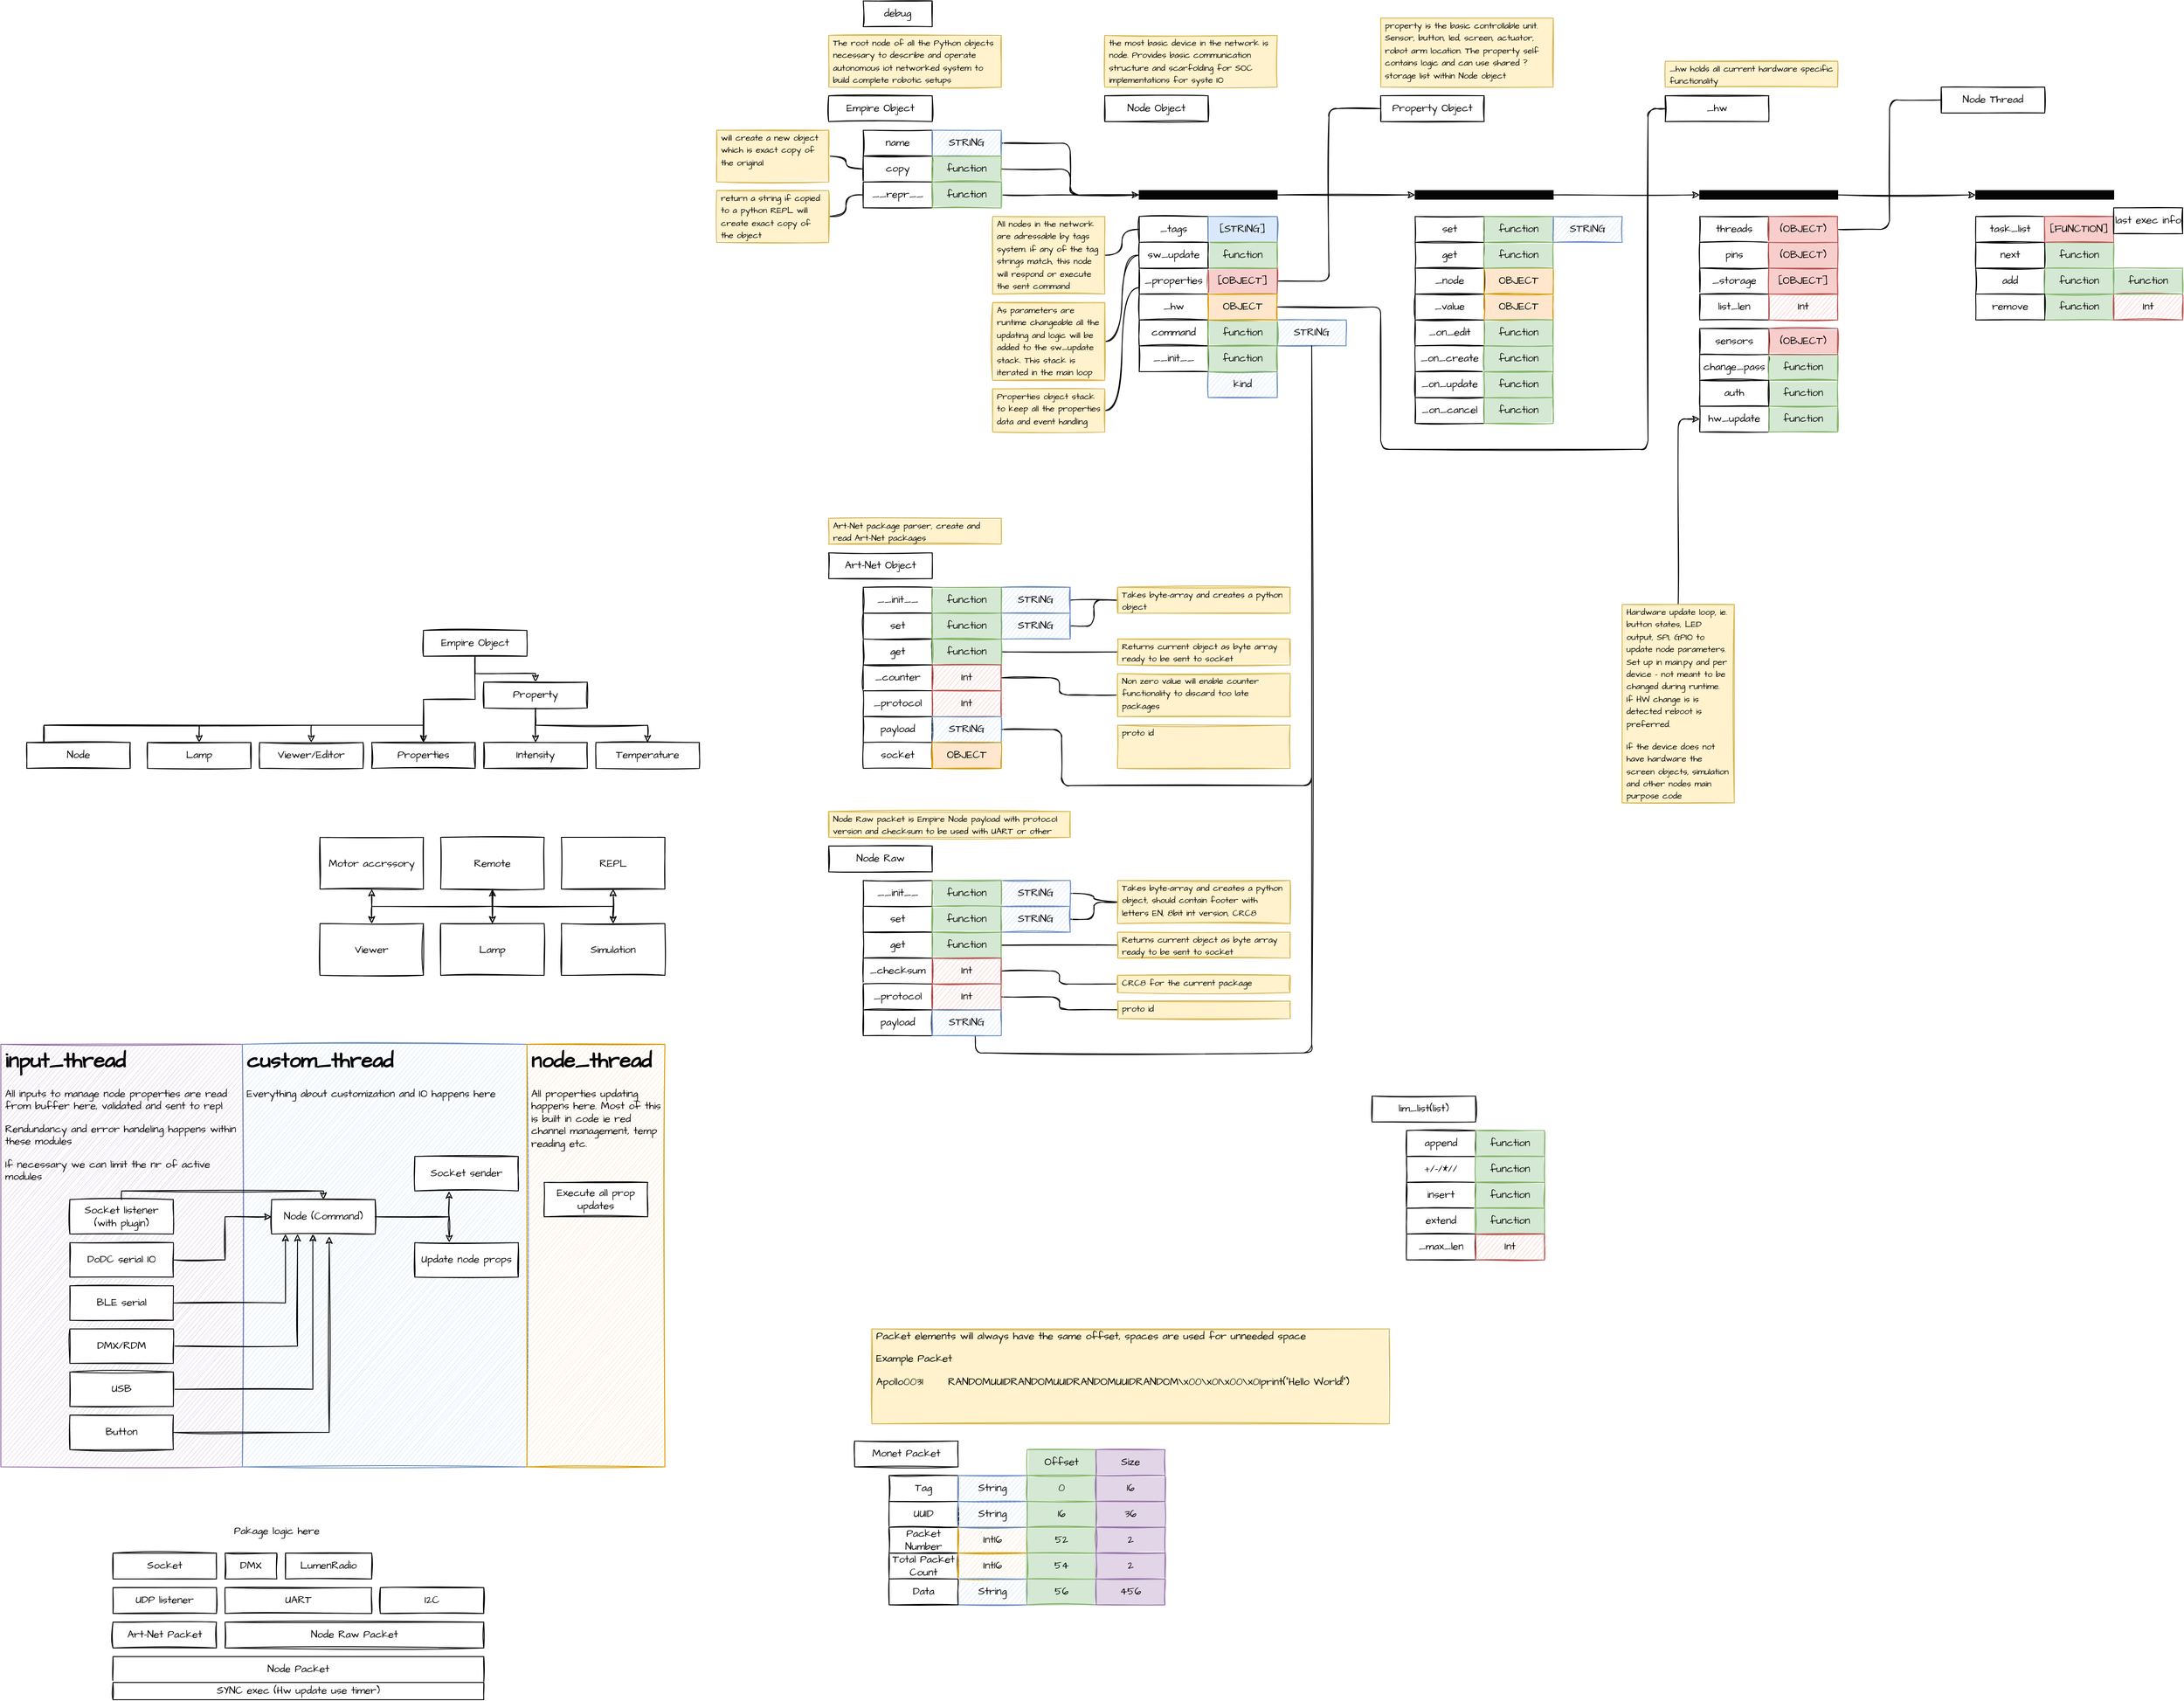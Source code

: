 <mxfile version="20.0.4" type="github">
  <diagram id="UTL9oAtbc97huWoyyTnZ" name="Page-1">
    <mxGraphModel dx="2980" dy="1231" grid="1" gridSize="10" guides="1" tooltips="1" connect="1" arrows="1" fold="1" page="1" pageScale="1" pageWidth="850" pageHeight="1100" math="0" shadow="0">
      <root>
        <mxCell id="0" />
        <mxCell id="1" parent="0" />
        <mxCell id="wwri12M4P4pAhS-KatHB-16" value="&lt;h1&gt;input_thread&lt;/h1&gt;&lt;p&gt;All inputs to manage node properties are read from buffer here, validated and sent to repl&lt;/p&gt;&lt;p&gt;Rendundancy and error handeling happens within these modules&lt;/p&gt;&lt;p&gt;If necessary we can limit the nr of active modules&lt;/p&gt;" style="text;html=1;strokeColor=#9673a6;fillColor=#e1d5e7;spacing=5;spacingTop=-20;whiteSpace=wrap;overflow=hidden;rounded=0;fontFamily=Architects Daughter;fontSource=https%3A%2F%2Ffonts.googleapis.com%2Fcss%3Ffamily%3DArchitects%2BDaughter;sketch=1;" vertex="1" parent="1">
          <mxGeometry x="-850" y="1320" width="280" height="490" as="geometry" />
        </mxCell>
        <mxCell id="wwri12M4P4pAhS-KatHB-17" value="&lt;h1&gt;custom_thread&lt;/h1&gt;&lt;p&gt;Everything about customization and IO happens here&lt;/p&gt;" style="text;html=1;strokeColor=#6c8ebf;fillColor=#dae8fc;spacing=5;spacingTop=-20;whiteSpace=wrap;overflow=hidden;rounded=0;fontFamily=Architects Daughter;fontSource=https%3A%2F%2Ffonts.googleapis.com%2Fcss%3Ffamily%3DArchitects%2BDaughter;sketch=1;" vertex="1" parent="1">
          <mxGeometry x="-570" y="1320" width="330" height="490" as="geometry" />
        </mxCell>
        <UserObject label="Empire Object" link="https://github.com/empire-ai/EmpireNode/blob/main/empire/Empire_Object.py" id="6gGuHzRQzGazjfxGGEVp-71">
          <mxCell style="rounded=0;whiteSpace=wrap;html=1;sketch=1;fontFamily=Architects Daughter;fontSource=https%3A%2F%2Ffonts.googleapis.com%2Fcss%3Ffamily%3DArchitects%2BDaughter;" parent="1" vertex="1">
            <mxGeometry x="110" y="220" width="120" height="30" as="geometry" />
          </mxCell>
        </UserObject>
        <mxCell id="6gGuHzRQzGazjfxGGEVp-72" value="name" style="rounded=0;whiteSpace=wrap;html=1;sketch=1;fontFamily=Architects Daughter;fontSource=https%3A%2F%2Ffonts.googleapis.com%2Fcss%3Ffamily%3DArchitects%2BDaughter;" parent="1" vertex="1">
          <mxGeometry x="150" y="260" width="80" height="30" as="geometry" />
        </mxCell>
        <mxCell id="glC73n-N2dMUQhjcY6fc-61" style="edgeStyle=orthogonalEdgeStyle;rounded=1;sketch=1;jumpStyle=none;orthogonalLoop=1;jettySize=auto;html=1;entryX=0;entryY=0.5;entryDx=0;entryDy=0;endArrow=none;endFill=0;" parent="1" source="6gGuHzRQzGazjfxGGEVp-73" target="glC73n-N2dMUQhjcY6fc-62" edge="1">
          <mxGeometry relative="1" as="geometry">
            <mxPoint x="470" y="335" as="targetPoint" />
          </mxGeometry>
        </mxCell>
        <mxCell id="6gGuHzRQzGazjfxGGEVp-73" value="STRING" style="rounded=0;whiteSpace=wrap;html=1;sketch=1;fontFamily=Architects Daughter;fontSource=https%3A%2F%2Ffonts.googleapis.com%2Fcss%3Ffamily%3DArchitects%2BDaughter;fillColor=#dae8fc;strokeColor=#6c8ebf;" parent="1" vertex="1">
          <mxGeometry x="230" y="260" width="80" height="30" as="geometry" />
        </mxCell>
        <mxCell id="6gGuHzRQzGazjfxGGEVp-85" style="edgeStyle=orthogonalEdgeStyle;rounded=0;sketch=1;orthogonalLoop=1;jettySize=auto;html=1;" parent="1" source="6gGuHzRQzGazjfxGGEVp-74" target="6gGuHzRQzGazjfxGGEVp-76" edge="1">
          <mxGeometry relative="1" as="geometry" />
        </mxCell>
        <mxCell id="6gGuHzRQzGazjfxGGEVp-235" style="edgeStyle=orthogonalEdgeStyle;rounded=0;sketch=1;orthogonalLoop=1;jettySize=auto;html=1;entryX=0.5;entryY=0;entryDx=0;entryDy=0;fontFamily=Architects Daughter;fontSource=https%3A%2F%2Ffonts.googleapis.com%2Fcss%3Ffamily%3DArchitects%2BDaughter;fontSize=10;startArrow=none;startFill=0;endArrow=none;endFill=0;strokeColor=#000000;" parent="1" source="6gGuHzRQzGazjfxGGEVp-74" target="6gGuHzRQzGazjfxGGEVp-89" edge="1">
          <mxGeometry relative="1" as="geometry" />
        </mxCell>
        <mxCell id="6gGuHzRQzGazjfxGGEVp-74" value="Empire Object" style="rounded=0;whiteSpace=wrap;html=1;sketch=1;fontFamily=Architects Daughter;fontSource=https%3A%2F%2Ffonts.googleapis.com%2Fcss%3Ffamily%3DArchitects%2BDaughter;" parent="1" vertex="1">
          <mxGeometry x="-360" y="840" width="120" height="30" as="geometry" />
        </mxCell>
        <mxCell id="6gGuHzRQzGazjfxGGEVp-90" style="edgeStyle=orthogonalEdgeStyle;rounded=0;sketch=1;orthogonalLoop=1;jettySize=auto;html=1;entryX=0.5;entryY=0;entryDx=0;entryDy=0;" parent="1" source="6gGuHzRQzGazjfxGGEVp-75" target="6gGuHzRQzGazjfxGGEVp-89" edge="1">
          <mxGeometry relative="1" as="geometry">
            <Array as="points">
              <mxPoint x="-800" y="950" />
              <mxPoint x="-360" y="950" />
            </Array>
          </mxGeometry>
        </mxCell>
        <mxCell id="6gGuHzRQzGazjfxGGEVp-92" style="edgeStyle=orthogonalEdgeStyle;rounded=0;sketch=1;orthogonalLoop=1;jettySize=auto;html=1;entryX=0.5;entryY=0;entryDx=0;entryDy=0;" parent="1" source="6gGuHzRQzGazjfxGGEVp-75" target="6gGuHzRQzGazjfxGGEVp-91" edge="1">
          <mxGeometry relative="1" as="geometry">
            <Array as="points">
              <mxPoint x="-800" y="950" />
              <mxPoint x="-490" y="950" />
            </Array>
          </mxGeometry>
        </mxCell>
        <mxCell id="6gGuHzRQzGazjfxGGEVp-94" style="edgeStyle=orthogonalEdgeStyle;rounded=0;sketch=1;orthogonalLoop=1;jettySize=auto;html=1;" parent="1" source="6gGuHzRQzGazjfxGGEVp-75" target="6gGuHzRQzGazjfxGGEVp-93" edge="1">
          <mxGeometry relative="1" as="geometry">
            <Array as="points">
              <mxPoint x="-800" y="950" />
              <mxPoint x="-620" y="950" />
            </Array>
          </mxGeometry>
        </mxCell>
        <mxCell id="6gGuHzRQzGazjfxGGEVp-75" value="Node" style="rounded=0;whiteSpace=wrap;html=1;sketch=1;fontFamily=Architects Daughter;fontSource=https%3A%2F%2Ffonts.googleapis.com%2Fcss%3Ffamily%3DArchitects%2BDaughter;" parent="1" vertex="1">
          <mxGeometry x="-820" y="970" width="120" height="30" as="geometry" />
        </mxCell>
        <mxCell id="6gGuHzRQzGazjfxGGEVp-86" style="edgeStyle=orthogonalEdgeStyle;rounded=0;sketch=1;orthogonalLoop=1;jettySize=auto;html=1;" parent="1" source="6gGuHzRQzGazjfxGGEVp-76" target="6gGuHzRQzGazjfxGGEVp-77" edge="1">
          <mxGeometry relative="1" as="geometry" />
        </mxCell>
        <mxCell id="6gGuHzRQzGazjfxGGEVp-88" style="edgeStyle=orthogonalEdgeStyle;rounded=0;sketch=1;orthogonalLoop=1;jettySize=auto;html=1;entryX=0.5;entryY=0;entryDx=0;entryDy=0;" parent="1" source="6gGuHzRQzGazjfxGGEVp-76" target="6gGuHzRQzGazjfxGGEVp-87" edge="1">
          <mxGeometry relative="1" as="geometry">
            <Array as="points">
              <mxPoint x="-230" y="950" />
              <mxPoint x="-100" y="950" />
            </Array>
          </mxGeometry>
        </mxCell>
        <mxCell id="6gGuHzRQzGazjfxGGEVp-76" value="Property" style="rounded=0;whiteSpace=wrap;html=1;sketch=1;fontFamily=Architects Daughter;fontSource=https%3A%2F%2Ffonts.googleapis.com%2Fcss%3Ffamily%3DArchitects%2BDaughter;" parent="1" vertex="1">
          <mxGeometry x="-290" y="900" width="120" height="30" as="geometry" />
        </mxCell>
        <mxCell id="6gGuHzRQzGazjfxGGEVp-77" value="Intensity" style="rounded=0;whiteSpace=wrap;html=1;sketch=1;fontFamily=Architects Daughter;fontSource=https%3A%2F%2Ffonts.googleapis.com%2Fcss%3Ffamily%3DArchitects%2BDaughter;" parent="1" vertex="1">
          <mxGeometry x="-290" y="970" width="120" height="30" as="geometry" />
        </mxCell>
        <mxCell id="6gGuHzRQzGazjfxGGEVp-79" value="copy" style="rounded=0;whiteSpace=wrap;html=1;sketch=1;fontFamily=Architects Daughter;fontSource=https%3A%2F%2Ffonts.googleapis.com%2Fcss%3Ffamily%3DArchitects%2BDaughter;" parent="1" vertex="1">
          <mxGeometry x="150" y="290" width="80" height="30" as="geometry" />
        </mxCell>
        <mxCell id="glC73n-N2dMUQhjcY6fc-60" style="edgeStyle=orthogonalEdgeStyle;rounded=1;sketch=1;jumpStyle=none;orthogonalLoop=1;jettySize=auto;html=1;entryX=0;entryY=0.5;entryDx=0;entryDy=0;endArrow=none;endFill=0;" parent="1" source="6gGuHzRQzGazjfxGGEVp-81" target="glC73n-N2dMUQhjcY6fc-62" edge="1">
          <mxGeometry relative="1" as="geometry">
            <mxPoint x="470" y="335" as="targetPoint" />
          </mxGeometry>
        </mxCell>
        <mxCell id="6gGuHzRQzGazjfxGGEVp-81" value="function" style="rounded=0;whiteSpace=wrap;html=1;sketch=1;fontFamily=Architects Daughter;fontSource=https%3A%2F%2Ffonts.googleapis.com%2Fcss%3Ffamily%3DArchitects%2BDaughter;fillColor=#d5e8d4;strokeColor=#82b366;fillStyle=solid;" parent="1" vertex="1">
          <mxGeometry x="230" y="290" width="80" height="30" as="geometry" />
        </mxCell>
        <mxCell id="6gGuHzRQzGazjfxGGEVp-82" value="__repr__" style="rounded=0;whiteSpace=wrap;html=1;sketch=1;fontFamily=Architects Daughter;fontSource=https%3A%2F%2Ffonts.googleapis.com%2Fcss%3Ffamily%3DArchitects%2BDaughter;" parent="1" vertex="1">
          <mxGeometry x="150" y="320" width="80" height="30" as="geometry" />
        </mxCell>
        <mxCell id="6gGuHzRQzGazjfxGGEVp-137" style="edgeStyle=orthogonalEdgeStyle;rounded=0;sketch=1;orthogonalLoop=1;jettySize=auto;html=1;entryX=0;entryY=0.5;entryDx=0;entryDy=0;" parent="1" source="6gGuHzRQzGazjfxGGEVp-83" edge="1">
          <mxGeometry relative="1" as="geometry">
            <mxPoint x="470" y="335" as="targetPoint" />
          </mxGeometry>
        </mxCell>
        <mxCell id="6gGuHzRQzGazjfxGGEVp-83" value="function" style="rounded=0;whiteSpace=wrap;html=1;sketch=1;fontFamily=Architects Daughter;fontSource=https%3A%2F%2Ffonts.googleapis.com%2Fcss%3Ffamily%3DArchitects%2BDaughter;fillColor=#d5e8d4;strokeColor=#82b366;fillStyle=solid;" parent="1" vertex="1">
          <mxGeometry x="230" y="320" width="80" height="30" as="geometry" />
        </mxCell>
        <mxCell id="6gGuHzRQzGazjfxGGEVp-87" value="Temperature" style="rounded=0;whiteSpace=wrap;html=1;sketch=1;fontFamily=Architects Daughter;fontSource=https%3A%2F%2Ffonts.googleapis.com%2Fcss%3Ffamily%3DArchitects%2BDaughter;" parent="1" vertex="1">
          <mxGeometry x="-160" y="970" width="120" height="30" as="geometry" />
        </mxCell>
        <mxCell id="6gGuHzRQzGazjfxGGEVp-89" value="Properties" style="rounded=0;whiteSpace=wrap;html=1;sketch=1;fontFamily=Architects Daughter;fontSource=https%3A%2F%2Ffonts.googleapis.com%2Fcss%3Ffamily%3DArchitects%2BDaughter;" parent="1" vertex="1">
          <mxGeometry x="-420" y="970" width="120" height="30" as="geometry" />
        </mxCell>
        <mxCell id="6gGuHzRQzGazjfxGGEVp-91" value="Viewer/Editor" style="rounded=0;whiteSpace=wrap;html=1;sketch=1;fontFamily=Architects Daughter;fontSource=https%3A%2F%2Ffonts.googleapis.com%2Fcss%3Ffamily%3DArchitects%2BDaughter;" parent="1" vertex="1">
          <mxGeometry x="-550" y="970" width="120" height="30" as="geometry" />
        </mxCell>
        <mxCell id="6gGuHzRQzGazjfxGGEVp-93" value="Lamp" style="rounded=0;whiteSpace=wrap;html=1;sketch=1;fontFamily=Architects Daughter;fontSource=https%3A%2F%2Ffonts.googleapis.com%2Fcss%3Ffamily%3DArchitects%2BDaughter;" parent="1" vertex="1">
          <mxGeometry x="-680" y="970" width="120" height="30" as="geometry" />
        </mxCell>
        <UserObject label="Node Object" link="https://github.com/empire-ai/EmpireNode/blob/main/empire/node.py" linkTarget="_blank" id="6gGuHzRQzGazjfxGGEVp-95">
          <mxCell style="rounded=0;whiteSpace=wrap;html=1;sketch=1;fontFamily=Architects Daughter;fontSource=https%3A%2F%2Ffonts.googleapis.com%2Fcss%3Ffamily%3DArchitects%2BDaughter;" parent="1" vertex="1">
            <mxGeometry x="430" y="220" width="120" height="30" as="geometry" />
          </mxCell>
        </UserObject>
        <mxCell id="6gGuHzRQzGazjfxGGEVp-103" value="_tags" style="rounded=0;whiteSpace=wrap;html=1;sketch=1;fontFamily=Architects Daughter;fontSource=https%3A%2F%2Ffonts.googleapis.com%2Fcss%3Ffamily%3DArchitects%2BDaughter;" parent="1" vertex="1">
          <mxGeometry x="470" y="360" width="80" height="30" as="geometry" />
        </mxCell>
        <mxCell id="6gGuHzRQzGazjfxGGEVp-104" value="_properties" style="rounded=0;whiteSpace=wrap;html=1;sketch=1;fontFamily=Architects Daughter;fontSource=https%3A%2F%2Ffonts.googleapis.com%2Fcss%3Ffamily%3DArchitects%2BDaughter;" parent="1" vertex="1">
          <mxGeometry x="470" y="420" width="80" height="30" as="geometry" />
        </mxCell>
        <mxCell id="6gGuHzRQzGazjfxGGEVp-105" value="[STRING]" style="rounded=0;whiteSpace=wrap;html=1;sketch=1;fontFamily=Architects Daughter;fontSource=https%3A%2F%2Ffonts.googleapis.com%2Fcss%3Ffamily%3DArchitects%2BDaughter;fillColor=#dae8fc;strokeColor=#6c8ebf;fillStyle=solid;" parent="1" vertex="1">
          <mxGeometry x="550" y="360" width="80" height="30" as="geometry" />
        </mxCell>
        <mxCell id="wwri12M4P4pAhS-KatHB-135" style="edgeStyle=orthogonalEdgeStyle;rounded=1;sketch=1;orthogonalLoop=1;jettySize=auto;html=1;entryX=0;entryY=0.5;entryDx=0;entryDy=0;endArrow=none;endFill=0;" edge="1" parent="1" source="6gGuHzRQzGazjfxGGEVp-106" target="6gGuHzRQzGazjfxGGEVp-115">
          <mxGeometry relative="1" as="geometry" />
        </mxCell>
        <mxCell id="6gGuHzRQzGazjfxGGEVp-106" value="[OBJECT]" style="rounded=0;whiteSpace=wrap;html=1;sketch=1;fontFamily=Architects Daughter;fontSource=https%3A%2F%2Ffonts.googleapis.com%2Fcss%3Ffamily%3DArchitects%2BDaughter;fillColor=#f8cecc;strokeColor=#b85450;fillStyle=solid;" parent="1" vertex="1">
          <mxGeometry x="550" y="420" width="80" height="30" as="geometry" />
        </mxCell>
        <mxCell id="6gGuHzRQzGazjfxGGEVp-108" value="hw_update" style="rounded=0;whiteSpace=wrap;html=1;sketch=1;fontFamily=Architects Daughter;fontSource=https%3A%2F%2Ffonts.googleapis.com%2Fcss%3Ffamily%3DArchitects%2BDaughter;" parent="1" vertex="1">
          <mxGeometry x="1120" y="580" width="80" height="30" as="geometry" />
        </mxCell>
        <mxCell id="6gGuHzRQzGazjfxGGEVp-110" value="function" style="rounded=0;whiteSpace=wrap;html=1;sketch=1;fontFamily=Architects Daughter;fontSource=https%3A%2F%2Ffonts.googleapis.com%2Fcss%3Ffamily%3DArchitects%2BDaughter;fillColor=#d5e8d4;strokeColor=#82b366;fillStyle=solid;" parent="1" vertex="1">
          <mxGeometry x="1200" y="580" width="80" height="30" as="geometry" />
        </mxCell>
        <mxCell id="6gGuHzRQzGazjfxGGEVp-111" value="_hw" style="rounded=0;whiteSpace=wrap;html=1;sketch=1;fontFamily=Architects Daughter;fontSource=https%3A%2F%2Ffonts.googleapis.com%2Fcss%3Ffamily%3DArchitects%2BDaughter;" parent="1" vertex="1">
          <mxGeometry x="470" y="450" width="80" height="30" as="geometry" />
        </mxCell>
        <mxCell id="6gGuHzRQzGazjfxGGEVp-113" value="_storage" style="rounded=0;whiteSpace=wrap;html=1;sketch=1;fontFamily=Architects Daughter;fontSource=https%3A%2F%2Ffonts.googleapis.com%2Fcss%3Ffamily%3DArchitects%2BDaughter;" parent="1" vertex="1">
          <mxGeometry x="1120" y="420" width="80" height="30" as="geometry" />
        </mxCell>
        <mxCell id="6gGuHzRQzGazjfxGGEVp-114" value="[OBJECT]" style="rounded=0;whiteSpace=wrap;html=1;sketch=1;fontFamily=Architects Daughter;fontSource=https%3A%2F%2Ffonts.googleapis.com%2Fcss%3Ffamily%3DArchitects%2BDaughter;fillColor=#f8cecc;strokeColor=#b85450;fillStyle=solid;" parent="1" vertex="1">
          <mxGeometry x="1200" y="420" width="80" height="30" as="geometry" />
        </mxCell>
        <mxCell id="6gGuHzRQzGazjfxGGEVp-115" value="Property Object" style="rounded=0;whiteSpace=wrap;html=1;sketch=1;fontFamily=Architects Daughter;fontSource=https%3A%2F%2Ffonts.googleapis.com%2Fcss%3Ffamily%3DArchitects%2BDaughter;" parent="1" vertex="1">
          <mxGeometry x="750" y="220" width="120" height="30" as="geometry" />
        </mxCell>
        <mxCell id="6gGuHzRQzGazjfxGGEVp-141" value="_value" style="rounded=0;whiteSpace=wrap;html=1;sketch=1;fontFamily=Architects Daughter;fontSource=https%3A%2F%2Ffonts.googleapis.com%2Fcss%3Ffamily%3DArchitects%2BDaughter;" parent="1" vertex="1">
          <mxGeometry x="790" y="450" width="80" height="30" as="geometry" />
        </mxCell>
        <mxCell id="6gGuHzRQzGazjfxGGEVp-142" value="OBJECT" style="rounded=0;whiteSpace=wrap;html=1;sketch=1;fontFamily=Architects Daughter;fontSource=https%3A%2F%2Ffonts.googleapis.com%2Fcss%3Ffamily%3DArchitects%2BDaughter;fillColor=#ffe6cc;strokeColor=#d79b00;fillStyle=solid;" parent="1" vertex="1">
          <mxGeometry x="870" y="450" width="80" height="30" as="geometry" />
        </mxCell>
        <mxCell id="6gGuHzRQzGazjfxGGEVp-143" value="_on_edit" style="rounded=0;whiteSpace=wrap;html=1;sketch=1;fontFamily=Architects Daughter;fontSource=https%3A%2F%2Ffonts.googleapis.com%2Fcss%3Ffamily%3DArchitects%2BDaughter;" parent="1" vertex="1">
          <mxGeometry x="790" y="480" width="80" height="30" as="geometry" />
        </mxCell>
        <mxCell id="6gGuHzRQzGazjfxGGEVp-144" value="function" style="rounded=0;whiteSpace=wrap;html=1;sketch=1;fontFamily=Architects Daughter;fontSource=https%3A%2F%2Ffonts.googleapis.com%2Fcss%3Ffamily%3DArchitects%2BDaughter;fillColor=#d5e8d4;strokeColor=#82b366;fillStyle=solid;" parent="1" vertex="1">
          <mxGeometry x="870" y="480" width="80" height="30" as="geometry" />
        </mxCell>
        <mxCell id="6gGuHzRQzGazjfxGGEVp-145" value="_on_create" style="rounded=0;whiteSpace=wrap;html=1;sketch=1;fontFamily=Architects Daughter;fontSource=https%3A%2F%2Ffonts.googleapis.com%2Fcss%3Ffamily%3DArchitects%2BDaughter;" parent="1" vertex="1">
          <mxGeometry x="790" y="510" width="80" height="30" as="geometry" />
        </mxCell>
        <mxCell id="6gGuHzRQzGazjfxGGEVp-146" value="function" style="rounded=0;whiteSpace=wrap;html=1;sketch=1;fontFamily=Architects Daughter;fontSource=https%3A%2F%2Ffonts.googleapis.com%2Fcss%3Ffamily%3DArchitects%2BDaughter;fillColor=#d5e8d4;strokeColor=#82b366;fillStyle=solid;" parent="1" vertex="1">
          <mxGeometry x="870" y="510" width="80" height="30" as="geometry" />
        </mxCell>
        <mxCell id="6gGuHzRQzGazjfxGGEVp-147" value="_on_cancel" style="rounded=0;whiteSpace=wrap;html=1;sketch=1;fontFamily=Architects Daughter;fontSource=https%3A%2F%2Ffonts.googleapis.com%2Fcss%3Ffamily%3DArchitects%2BDaughter;" parent="1" vertex="1">
          <mxGeometry x="790" y="570" width="80" height="30" as="geometry" />
        </mxCell>
        <mxCell id="6gGuHzRQzGazjfxGGEVp-148" value="function" style="rounded=0;whiteSpace=wrap;html=1;sketch=1;fontFamily=Architects Daughter;fontSource=https%3A%2F%2Ffonts.googleapis.com%2Fcss%3Ffamily%3DArchitects%2BDaughter;fillColor=#d5e8d4;strokeColor=#82b366;fillStyle=solid;" parent="1" vertex="1">
          <mxGeometry x="870" y="570" width="80" height="30" as="geometry" />
        </mxCell>
        <mxCell id="6gGuHzRQzGazjfxGGEVp-149" value="_on_update" style="rounded=0;whiteSpace=wrap;html=1;sketch=1;fontFamily=Architects Daughter;fontSource=https%3A%2F%2Ffonts.googleapis.com%2Fcss%3Ffamily%3DArchitects%2BDaughter;" parent="1" vertex="1">
          <mxGeometry x="790" y="540" width="80" height="30" as="geometry" />
        </mxCell>
        <mxCell id="6gGuHzRQzGazjfxGGEVp-150" value="function" style="rounded=0;whiteSpace=wrap;html=1;sketch=1;fontFamily=Architects Daughter;fontSource=https%3A%2F%2Ffonts.googleapis.com%2Fcss%3Ffamily%3DArchitects%2BDaughter;fillColor=#d5e8d4;strokeColor=#82b366;fillStyle=solid;" parent="1" vertex="1">
          <mxGeometry x="870" y="540" width="80" height="30" as="geometry" />
        </mxCell>
        <mxCell id="6gGuHzRQzGazjfxGGEVp-151" value="_node" style="rounded=0;whiteSpace=wrap;html=1;sketch=1;fontFamily=Architects Daughter;fontSource=https%3A%2F%2Ffonts.googleapis.com%2Fcss%3Ffamily%3DArchitects%2BDaughter;" parent="1" vertex="1">
          <mxGeometry x="790" y="420" width="80" height="30" as="geometry" />
        </mxCell>
        <mxCell id="6gGuHzRQzGazjfxGGEVp-152" value="OBJECT" style="rounded=0;whiteSpace=wrap;html=1;sketch=1;fontFamily=Architects Daughter;fontSource=https%3A%2F%2Ffonts.googleapis.com%2Fcss%3Ffamily%3DArchitects%2BDaughter;fillColor=#ffe6cc;strokeColor=#d79b00;fillStyle=solid;" parent="1" vertex="1">
          <mxGeometry x="870" y="420" width="80" height="30" as="geometry" />
        </mxCell>
        <mxCell id="6gGuHzRQzGazjfxGGEVp-153" value="set" style="rounded=0;whiteSpace=wrap;html=1;sketch=1;fontFamily=Architects Daughter;fontSource=https%3A%2F%2Ffonts.googleapis.com%2Fcss%3Ffamily%3DArchitects%2BDaughter;" parent="1" vertex="1">
          <mxGeometry x="790" y="360" width="80" height="30" as="geometry" />
        </mxCell>
        <mxCell id="6gGuHzRQzGazjfxGGEVp-154" value="function" style="rounded=0;whiteSpace=wrap;html=1;sketch=1;fontFamily=Architects Daughter;fontSource=https%3A%2F%2Ffonts.googleapis.com%2Fcss%3Ffamily%3DArchitects%2BDaughter;fillColor=#d5e8d4;strokeColor=#82b366;fillStyle=solid;" parent="1" vertex="1">
          <mxGeometry x="870" y="360" width="80" height="30" as="geometry" />
        </mxCell>
        <mxCell id="6gGuHzRQzGazjfxGGEVp-155" value="STRING" style="rounded=0;whiteSpace=wrap;html=1;sketch=1;fontFamily=Architects Daughter;fontSource=https%3A%2F%2Ffonts.googleapis.com%2Fcss%3Ffamily%3DArchitects%2BDaughter;fillColor=#dae8fc;strokeColor=#6c8ebf;" parent="1" vertex="1">
          <mxGeometry x="950" y="360" width="80" height="30" as="geometry" />
        </mxCell>
        <mxCell id="6gGuHzRQzGazjfxGGEVp-156" value="get" style="rounded=0;whiteSpace=wrap;html=1;sketch=1;fontFamily=Architects Daughter;fontSource=https%3A%2F%2Ffonts.googleapis.com%2Fcss%3Ffamily%3DArchitects%2BDaughter;" parent="1" vertex="1">
          <mxGeometry x="790" y="390" width="80" height="30" as="geometry" />
        </mxCell>
        <mxCell id="6gGuHzRQzGazjfxGGEVp-157" value="function" style="rounded=0;whiteSpace=wrap;html=1;sketch=1;fontFamily=Architects Daughter;fontSource=https%3A%2F%2Ffonts.googleapis.com%2Fcss%3Ffamily%3DArchitects%2BDaughter;fillColor=#d5e8d4;strokeColor=#82b366;fillStyle=solid;" parent="1" vertex="1">
          <mxGeometry x="870" y="390" width="80" height="30" as="geometry" />
        </mxCell>
        <mxCell id="6gGuHzRQzGazjfxGGEVp-162" style="edgeStyle=orthogonalEdgeStyle;rounded=0;sketch=1;orthogonalLoop=1;jettySize=auto;html=1;fontFamily=Architects Daughter;fontSource=https%3A%2F%2Ffonts.googleapis.com%2Fcss%3Ffamily%3DArchitects%2BDaughter;" parent="1" source="6gGuHzRQzGazjfxGGEVp-160" target="6gGuHzRQzGazjfxGGEVp-161" edge="1">
          <mxGeometry relative="1" as="geometry">
            <Array as="points">
              <mxPoint x="-280" y="1160" />
              <mxPoint x="-420" y="1160" />
            </Array>
          </mxGeometry>
        </mxCell>
        <mxCell id="6gGuHzRQzGazjfxGGEVp-165" style="edgeStyle=orthogonalEdgeStyle;rounded=0;sketch=1;orthogonalLoop=1;jettySize=auto;html=1;entryX=0.5;entryY=0;entryDx=0;entryDy=0;fontFamily=Architects Daughter;fontSource=https%3A%2F%2Ffonts.googleapis.com%2Fcss%3Ffamily%3DArchitects%2BDaughter;" parent="1" source="6gGuHzRQzGazjfxGGEVp-160" target="6gGuHzRQzGazjfxGGEVp-163" edge="1">
          <mxGeometry relative="1" as="geometry" />
        </mxCell>
        <mxCell id="6gGuHzRQzGazjfxGGEVp-166" value="" style="edgeStyle=orthogonalEdgeStyle;rounded=0;sketch=1;orthogonalLoop=1;jettySize=auto;html=1;fontFamily=Architects Daughter;fontSource=https%3A%2F%2Ffonts.googleapis.com%2Fcss%3Ffamily%3DArchitects%2BDaughter;" parent="1" source="6gGuHzRQzGazjfxGGEVp-160" target="6gGuHzRQzGazjfxGGEVp-163" edge="1">
          <mxGeometry relative="1" as="geometry" />
        </mxCell>
        <mxCell id="6gGuHzRQzGazjfxGGEVp-167" style="edgeStyle=orthogonalEdgeStyle;rounded=0;sketch=1;orthogonalLoop=1;jettySize=auto;html=1;entryX=0.5;entryY=0;entryDx=0;entryDy=0;fontFamily=Architects Daughter;fontSource=https%3A%2F%2Ffonts.googleapis.com%2Fcss%3Ffamily%3DArchitects%2BDaughter;startArrow=classic;startFill=1;" parent="1" source="6gGuHzRQzGazjfxGGEVp-160" target="6gGuHzRQzGazjfxGGEVp-164" edge="1">
          <mxGeometry relative="1" as="geometry">
            <Array as="points">
              <mxPoint x="-280" y="1160" />
              <mxPoint x="-140" y="1160" />
            </Array>
          </mxGeometry>
        </mxCell>
        <mxCell id="6gGuHzRQzGazjfxGGEVp-160" value="&lt;font face=&quot;Architects Daughter&quot; data-font-src=&quot;https://fonts.googleapis.com/css?family=Architects+Daughter&quot;&gt;Remote&lt;/font&gt;" style="rounded=0;whiteSpace=wrap;html=1;sketch=1;fillStyle=solid;" parent="1" vertex="1">
          <mxGeometry x="-340" y="1080" width="120" height="60" as="geometry" />
        </mxCell>
        <mxCell id="6gGuHzRQzGazjfxGGEVp-161" value="&lt;font face=&quot;Architects Daughter&quot; data-font-src=&quot;https://fonts.googleapis.com/css?family=Architects+Daughter&quot;&gt;Viewer&lt;/font&gt;" style="rounded=0;whiteSpace=wrap;html=1;sketch=1;fillStyle=solid;" parent="1" vertex="1">
          <mxGeometry x="-480" y="1180" width="120" height="60" as="geometry" />
        </mxCell>
        <mxCell id="6gGuHzRQzGazjfxGGEVp-163" value="&lt;font face=&quot;Architects Daughter&quot; data-font-src=&quot;https://fonts.googleapis.com/css?family=Architects+Daughter&quot;&gt;Lamp&lt;/font&gt;" style="rounded=0;whiteSpace=wrap;html=1;sketch=1;fillStyle=solid;" parent="1" vertex="1">
          <mxGeometry x="-340" y="1180" width="120" height="60" as="geometry" />
        </mxCell>
        <mxCell id="6gGuHzRQzGazjfxGGEVp-164" value="&lt;font face=&quot;Architects Daughter&quot; data-font-src=&quot;https://fonts.googleapis.com/css?family=Architects+Daughter&quot;&gt;Simulation&lt;/font&gt;" style="rounded=0;whiteSpace=wrap;html=1;sketch=1;fillStyle=solid;" parent="1" vertex="1">
          <mxGeometry x="-200" y="1180" width="120" height="60" as="geometry" />
        </mxCell>
        <mxCell id="6gGuHzRQzGazjfxGGEVp-170" style="edgeStyle=orthogonalEdgeStyle;rounded=0;sketch=1;orthogonalLoop=1;jettySize=auto;html=1;entryX=0.5;entryY=0;entryDx=0;entryDy=0;fontFamily=Architects Daughter;fontSource=https%3A%2F%2Ffonts.googleapis.com%2Fcss%3Ffamily%3DArchitects%2BDaughter;startArrow=classic;startFill=1;" parent="1" source="6gGuHzRQzGazjfxGGEVp-168" target="6gGuHzRQzGazjfxGGEVp-164" edge="1">
          <mxGeometry relative="1" as="geometry" />
        </mxCell>
        <mxCell id="6gGuHzRQzGazjfxGGEVp-168" value="&lt;font face=&quot;Architects Daughter&quot; data-font-src=&quot;https://fonts.googleapis.com/css?family=Architects+Daughter&quot;&gt;REPL&lt;/font&gt;" style="rounded=0;whiteSpace=wrap;html=1;sketch=1;fillStyle=solid;" parent="1" vertex="1">
          <mxGeometry x="-200" y="1080" width="120" height="60" as="geometry" />
        </mxCell>
        <mxCell id="6gGuHzRQzGazjfxGGEVp-172" style="edgeStyle=orthogonalEdgeStyle;rounded=0;sketch=1;orthogonalLoop=1;jettySize=auto;html=1;fontFamily=Architects Daughter;fontSource=https%3A%2F%2Ffonts.googleapis.com%2Fcss%3Ffamily%3DArchitects%2BDaughter;startArrow=classic;startFill=1;" parent="1" source="6gGuHzRQzGazjfxGGEVp-171" target="6gGuHzRQzGazjfxGGEVp-161" edge="1">
          <mxGeometry relative="1" as="geometry" />
        </mxCell>
        <mxCell id="6gGuHzRQzGazjfxGGEVp-171" value="&lt;font face=&quot;Architects Daughter&quot;&gt;Motor accrssory&lt;/font&gt;" style="rounded=0;whiteSpace=wrap;html=1;sketch=1;fillStyle=solid;" parent="1" vertex="1">
          <mxGeometry x="-480" y="1080" width="120" height="60" as="geometry" />
        </mxCell>
        <mxCell id="6gGuHzRQzGazjfxGGEVp-190" value="Pakage logic here" style="text;html=1;strokeColor=none;fillColor=none;align=center;verticalAlign=middle;whiteSpace=wrap;rounded=0;sketch=1;fillStyle=solid;fontFamily=Architects Daughter;fontSource=https%3A%2F%2Ffonts.googleapis.com%2Fcss%3Ffamily%3DArchitects%2BDaughter;" parent="1" vertex="1">
          <mxGeometry x="-640" y="1870" width="220" height="30" as="geometry" />
        </mxCell>
        <mxCell id="6gGuHzRQzGazjfxGGEVp-191" value="UDP listener" style="rounded=0;whiteSpace=wrap;html=1;sketch=1;fontFamily=Architects Daughter;fontSource=https%3A%2F%2Ffonts.googleapis.com%2Fcss%3Ffamily%3DArchitects%2BDaughter;" parent="1" vertex="1">
          <mxGeometry x="-720" y="1950" width="120" height="30" as="geometry" />
        </mxCell>
        <mxCell id="6gGuHzRQzGazjfxGGEVp-192" value="Socket" style="rounded=0;whiteSpace=wrap;html=1;sketch=1;fontFamily=Architects Daughter;fontSource=https%3A%2F%2Ffonts.googleapis.com%2Fcss%3Ffamily%3DArchitects%2BDaughter;" parent="1" vertex="1">
          <mxGeometry x="-720" y="1910" width="120" height="30" as="geometry" />
        </mxCell>
        <mxCell id="6gGuHzRQzGazjfxGGEVp-193" value="Art-Net Packet" style="rounded=0;whiteSpace=wrap;html=1;sketch=1;fontFamily=Architects Daughter;fontSource=https%3A%2F%2Ffonts.googleapis.com%2Fcss%3Ffamily%3DArchitects%2BDaughter;" parent="1" vertex="1">
          <mxGeometry x="-720" y="1990" width="120" height="30" as="geometry" />
        </mxCell>
        <mxCell id="6gGuHzRQzGazjfxGGEVp-199" style="edgeStyle=orthogonalEdgeStyle;rounded=0;sketch=1;orthogonalLoop=1;jettySize=auto;html=1;entryX=0;entryY=0.5;entryDx=0;entryDy=0;fontFamily=Architects Daughter;fontSource=https%3A%2F%2Ffonts.googleapis.com%2Fcss%3Ffamily%3DArchitects%2BDaughter;fontSize=10;startArrow=none;startFill=0;curved=1;endArrow=none;endFill=0;" parent="1" source="6gGuHzRQzGazjfxGGEVp-198" target="6gGuHzRQzGazjfxGGEVp-79" edge="1">
          <mxGeometry relative="1" as="geometry" />
        </mxCell>
        <mxCell id="6gGuHzRQzGazjfxGGEVp-198" value="&lt;p&gt;&lt;font style=&quot;font-size: 10px&quot;&gt;will create a new object which is exact copy of the original&lt;/font&gt;&lt;/p&gt;" style="text;html=1;strokeColor=#d6b656;fillColor=#fff2cc;spacing=5;spacingTop=-20;whiteSpace=wrap;overflow=hidden;rounded=0;sketch=1;fillStyle=solid;fontFamily=Architects Daughter;fontSource=https%3A%2F%2Ffonts.googleapis.com%2Fcss%3Ffamily%3DArchitects%2BDaughter;" parent="1" vertex="1">
          <mxGeometry x="-20" y="260" width="130" height="60" as="geometry" />
        </mxCell>
        <mxCell id="6gGuHzRQzGazjfxGGEVp-201" style="edgeStyle=orthogonalEdgeStyle;curved=1;rounded=0;sketch=1;orthogonalLoop=1;jettySize=auto;html=1;entryX=0;entryY=0.5;entryDx=0;entryDy=0;fontFamily=Architects Daughter;fontSource=https%3A%2F%2Ffonts.googleapis.com%2Fcss%3Ffamily%3DArchitects%2BDaughter;fontSize=10;startArrow=none;startFill=0;endArrow=none;endFill=0;" parent="1" source="6gGuHzRQzGazjfxGGEVp-200" target="6gGuHzRQzGazjfxGGEVp-82" edge="1">
          <mxGeometry relative="1" as="geometry" />
        </mxCell>
        <mxCell id="6gGuHzRQzGazjfxGGEVp-200" value="&lt;p&gt;&lt;font style=&quot;font-size: 10px&quot;&gt;return a string if copied to a python REPL will create exact copy of the object&lt;/font&gt;&lt;/p&gt;" style="text;html=1;strokeColor=#d6b656;fillColor=#fff2cc;spacing=5;spacingTop=-20;whiteSpace=wrap;overflow=hidden;rounded=0;sketch=1;fillStyle=solid;fontFamily=Architects Daughter;fontSource=https%3A%2F%2Ffonts.googleapis.com%2Fcss%3Ffamily%3DArchitects%2BDaughter;" parent="1" vertex="1">
          <mxGeometry x="-20" y="330" width="130" height="60" as="geometry" />
        </mxCell>
        <mxCell id="6gGuHzRQzGazjfxGGEVp-220" value="&lt;p&gt;&lt;font style=&quot;font-size: 10px&quot;&gt;the most basic device in the network is node. Provides basic communication structure and scarfolding for SOC implementations for syste IO&lt;/font&gt;&lt;/p&gt;" style="text;html=1;strokeColor=#d6b656;fillColor=#fff2cc;spacing=5;spacingTop=-20;whiteSpace=wrap;overflow=hidden;rounded=0;sketch=1;fillStyle=solid;fontFamily=Architects Daughter;fontSource=https%3A%2F%2Ffonts.googleapis.com%2Fcss%3Ffamily%3DArchitects%2BDaughter;" parent="1" vertex="1">
          <mxGeometry x="430" y="150" width="200" height="60" as="geometry" />
        </mxCell>
        <mxCell id="6gGuHzRQzGazjfxGGEVp-221" value="&lt;p&gt;&lt;span style=&quot;font-size: 10px&quot;&gt;The root node of all the Python objects necessary to describe and&amp;nbsp;&lt;/span&gt;&lt;span style=&quot;font-size: 10px&quot;&gt;operate autonomous iot networked system to build complete robotic setups&amp;nbsp;&lt;/span&gt;&lt;/p&gt;" style="text;html=1;strokeColor=#d6b656;fillColor=#fff2cc;spacing=5;spacingTop=-20;whiteSpace=wrap;overflow=hidden;rounded=0;sketch=1;fillStyle=solid;fontFamily=Architects Daughter;fontSource=https%3A%2F%2Ffonts.googleapis.com%2Fcss%3Ffamily%3DArchitects%2BDaughter;" parent="1" vertex="1">
          <mxGeometry x="110" y="150" width="200" height="60" as="geometry" />
        </mxCell>
        <mxCell id="6gGuHzRQzGazjfxGGEVp-223" style="edgeStyle=orthogonalEdgeStyle;curved=1;rounded=0;sketch=1;orthogonalLoop=1;jettySize=auto;html=1;fontFamily=Architects Daughter;fontSource=https%3A%2F%2Ffonts.googleapis.com%2Fcss%3Ffamily%3DArchitects%2BDaughter;fontSize=10;startArrow=none;startFill=0;endArrow=none;endFill=0;" parent="1" source="6gGuHzRQzGazjfxGGEVp-222" target="6gGuHzRQzGazjfxGGEVp-103" edge="1">
          <mxGeometry relative="1" as="geometry" />
        </mxCell>
        <mxCell id="6gGuHzRQzGazjfxGGEVp-222" value="&lt;p&gt;&lt;font style=&quot;font-size: 10px&quot;&gt;All nodes in the network are adressable by tags system. if any of the tag strings match, this node will respond or execute the sent command&lt;/font&gt;&lt;/p&gt;" style="text;html=1;strokeColor=#d6b656;fillColor=#fff2cc;spacing=5;spacingTop=-20;whiteSpace=wrap;overflow=hidden;rounded=0;sketch=1;fillStyle=solid;fontFamily=Architects Daughter;fontSource=https%3A%2F%2Ffonts.googleapis.com%2Fcss%3Ffamily%3DArchitects%2BDaughter;" parent="1" vertex="1">
          <mxGeometry x="300" y="360" width="130" height="90" as="geometry" />
        </mxCell>
        <mxCell id="wwri12M4P4pAhS-KatHB-148" style="edgeStyle=orthogonalEdgeStyle;rounded=1;sketch=1;orthogonalLoop=1;jettySize=auto;html=1;entryX=0;entryY=0.5;entryDx=0;entryDy=0;endArrow=classic;endFill=1;" edge="1" parent="1" source="6gGuHzRQzGazjfxGGEVp-224" target="6gGuHzRQzGazjfxGGEVp-108">
          <mxGeometry relative="1" as="geometry" />
        </mxCell>
        <mxCell id="6gGuHzRQzGazjfxGGEVp-224" value="&lt;p&gt;&lt;font style=&quot;font-size: 10px&quot;&gt;Hardware update loop, ie. button states, LED output, SPI, GPIO to update node parameters.&lt;br&gt;Set up in main.py and per device - not meant to be changed during runtime.&amp;nbsp;&lt;br&gt;If HW change is is detected reboot is preferred.&lt;/font&gt;&lt;/p&gt;&lt;p&gt;&lt;font style=&quot;font-size: 10px&quot;&gt;If the device does not have hardware the screen objects, simulation and other nodes main purpose code&lt;/font&gt;&lt;/p&gt;" style="text;html=1;strokeColor=#d6b656;fillColor=#fff2cc;spacing=5;spacingTop=-20;whiteSpace=wrap;overflow=hidden;rounded=0;sketch=1;fillStyle=solid;fontFamily=Architects Daughter;fontSource=https%3A%2F%2Ffonts.googleapis.com%2Fcss%3Ffamily%3DArchitects%2BDaughter;" parent="1" vertex="1">
          <mxGeometry x="1030" y="810" width="130" height="230" as="geometry" />
        </mxCell>
        <mxCell id="6gGuHzRQzGazjfxGGEVp-227" style="edgeStyle=orthogonalEdgeStyle;curved=1;rounded=0;sketch=1;orthogonalLoop=1;jettySize=auto;html=1;entryX=0;entryY=0.5;entryDx=0;entryDy=0;fontFamily=Architects Daughter;fontSource=https%3A%2F%2Ffonts.googleapis.com%2Fcss%3Ffamily%3DArchitects%2BDaughter;fontSize=10;startArrow=none;startFill=0;endArrow=none;endFill=0;" parent="1" source="6gGuHzRQzGazjfxGGEVp-226" target="6gGuHzRQzGazjfxGGEVp-107" edge="1">
          <mxGeometry relative="1" as="geometry" />
        </mxCell>
        <mxCell id="6gGuHzRQzGazjfxGGEVp-226" value="&lt;p&gt;&lt;font style=&quot;font-size: 10px&quot;&gt;As parameters are runtime changeable all the updating and logic will be added to the sw_update stack. This stack is iterated in the main loop&lt;/font&gt;&lt;/p&gt;" style="text;html=1;strokeColor=#d6b656;fillColor=#fff2cc;spacing=5;spacingTop=-20;whiteSpace=wrap;overflow=hidden;rounded=0;sketch=1;fillStyle=solid;fontFamily=Architects Daughter;fontSource=https%3A%2F%2Ffonts.googleapis.com%2Fcss%3Ffamily%3DArchitects%2BDaughter;" parent="1" vertex="1">
          <mxGeometry x="300" y="460" width="130" height="90" as="geometry" />
        </mxCell>
        <mxCell id="6gGuHzRQzGazjfxGGEVp-229" style="edgeStyle=orthogonalEdgeStyle;curved=1;rounded=0;sketch=1;orthogonalLoop=1;jettySize=auto;html=1;entryX=0;entryY=0.75;entryDx=0;entryDy=0;fontFamily=Architects Daughter;fontSource=https%3A%2F%2Ffonts.googleapis.com%2Fcss%3Ffamily%3DArchitects%2BDaughter;fontSize=10;startArrow=none;startFill=0;endArrow=none;endFill=0;" parent="1" source="6gGuHzRQzGazjfxGGEVp-228" target="6gGuHzRQzGazjfxGGEVp-104" edge="1">
          <mxGeometry relative="1" as="geometry" />
        </mxCell>
        <mxCell id="6gGuHzRQzGazjfxGGEVp-228" value="&lt;p&gt;&lt;font style=&quot;font-size: 10px&quot;&gt;Properties object stack to keep all the properties data and event handling&lt;/font&gt;&lt;/p&gt;" style="text;html=1;strokeColor=#d6b656;fillColor=#fff2cc;spacing=5;spacingTop=-20;whiteSpace=wrap;overflow=hidden;rounded=0;sketch=1;fillStyle=solid;fontFamily=Architects Daughter;fontSource=https%3A%2F%2Ffonts.googleapis.com%2Fcss%3Ffamily%3DArchitects%2BDaughter;" parent="1" vertex="1">
          <mxGeometry x="300" y="560" width="130" height="50" as="geometry" />
        </mxCell>
        <mxCell id="6gGuHzRQzGazjfxGGEVp-231" value="threads" style="rounded=0;whiteSpace=wrap;html=1;sketch=1;fontFamily=Architects Daughter;fontSource=https%3A%2F%2Ffonts.googleapis.com%2Fcss%3Ffamily%3DArchitects%2BDaughter;" parent="1" vertex="1">
          <mxGeometry x="1120" y="360" width="80" height="30" as="geometry" />
        </mxCell>
        <mxCell id="6gGuHzRQzGazjfxGGEVp-232" value="command" style="rounded=0;whiteSpace=wrap;html=1;sketch=1;fontFamily=Architects Daughter;fontSource=https%3A%2F%2Ffonts.googleapis.com%2Fcss%3Ffamily%3DArchitects%2BDaughter;" parent="1" vertex="1">
          <mxGeometry x="470" y="480" width="80" height="30" as="geometry" />
        </mxCell>
        <mxCell id="6gGuHzRQzGazjfxGGEVp-233" value="STRING" style="rounded=0;whiteSpace=wrap;html=1;sketch=1;fontFamily=Architects Daughter;fontSource=https%3A%2F%2Ffonts.googleapis.com%2Fcss%3Ffamily%3DArchitects%2BDaughter;fillColor=#dae8fc;strokeColor=#6c8ebf;" parent="1" vertex="1">
          <mxGeometry x="630" y="480" width="80" height="30" as="geometry" />
        </mxCell>
        <mxCell id="6gGuHzRQzGazjfxGGEVp-234" value="function" style="rounded=0;whiteSpace=wrap;html=1;sketch=1;fontFamily=Architects Daughter;fontSource=https%3A%2F%2Ffonts.googleapis.com%2Fcss%3Ffamily%3DArchitects%2BDaughter;fillColor=#d5e8d4;strokeColor=#82b366;fillStyle=solid;" parent="1" vertex="1">
          <mxGeometry x="550" y="480" width="80" height="30" as="geometry" />
        </mxCell>
        <mxCell id="6gGuHzRQzGazjfxGGEVp-236" value="&lt;p&gt;&lt;font style=&quot;font-size: 10px&quot;&gt;property is the basic controllable unit. Sensor, button, led, screen, actuator, robot arm location. The property self contains logic and can use shared ?storage list within Node object&lt;/font&gt;&lt;/p&gt;" style="text;html=1;strokeColor=#d6b656;fillColor=#fff2cc;spacing=5;spacingTop=-20;whiteSpace=wrap;overflow=hidden;rounded=0;sketch=1;fillStyle=solid;fontFamily=Architects Daughter;fontSource=https%3A%2F%2Ffonts.googleapis.com%2Fcss%3Ffamily%3DArchitects%2BDaughter;" parent="1" vertex="1">
          <mxGeometry x="750" y="130" width="200" height="80" as="geometry" />
        </mxCell>
        <mxCell id="glC73n-N2dMUQhjcY6fc-1" value="Node Packet" style="rounded=0;whiteSpace=wrap;html=1;sketch=1;fontFamily=Architects Daughter;fontSource=https%3A%2F%2Ffonts.googleapis.com%2Fcss%3Ffamily%3DArchitects%2BDaughter;" parent="1" vertex="1">
          <mxGeometry x="-720" y="2030" width="430" height="30" as="geometry" />
        </mxCell>
        <mxCell id="glC73n-N2dMUQhjcY6fc-2" value="Node Raw Packet" style="rounded=0;whiteSpace=wrap;html=1;sketch=1;fontFamily=Architects Daughter;fontSource=https%3A%2F%2Ffonts.googleapis.com%2Fcss%3Ffamily%3DArchitects%2BDaughter;" parent="1" vertex="1">
          <mxGeometry x="-590" y="1990" width="300" height="30" as="geometry" />
        </mxCell>
        <mxCell id="glC73n-N2dMUQhjcY6fc-3" value="UART" style="rounded=0;whiteSpace=wrap;html=1;sketch=1;fontFamily=Architects Daughter;fontSource=https%3A%2F%2Ffonts.googleapis.com%2Fcss%3Ffamily%3DArchitects%2BDaughter;" parent="1" vertex="1">
          <mxGeometry x="-590" y="1950" width="170" height="30" as="geometry" />
        </mxCell>
        <mxCell id="glC73n-N2dMUQhjcY6fc-4" value="I2C" style="rounded=0;whiteSpace=wrap;html=1;sketch=1;fontFamily=Architects Daughter;fontSource=https%3A%2F%2Ffonts.googleapis.com%2Fcss%3Ffamily%3DArchitects%2BDaughter;" parent="1" vertex="1">
          <mxGeometry x="-410" y="1950" width="120" height="30" as="geometry" />
        </mxCell>
        <mxCell id="glC73n-N2dMUQhjcY6fc-5" value="DMX" style="rounded=0;whiteSpace=wrap;html=1;sketch=1;fontFamily=Architects Daughter;fontSource=https%3A%2F%2Ffonts.googleapis.com%2Fcss%3Ffamily%3DArchitects%2BDaughter;" parent="1" vertex="1">
          <mxGeometry x="-590" y="1910" width="60" height="30" as="geometry" />
        </mxCell>
        <mxCell id="glC73n-N2dMUQhjcY6fc-6" value="LumenRadio" style="rounded=0;whiteSpace=wrap;html=1;sketch=1;fontFamily=Architects Daughter;fontSource=https%3A%2F%2Ffonts.googleapis.com%2Fcss%3Ffamily%3DArchitects%2BDaughter;" parent="1" vertex="1">
          <mxGeometry x="-520" y="1910" width="100" height="30" as="geometry" />
        </mxCell>
        <mxCell id="glC73n-N2dMUQhjcY6fc-7" value="SYNC exec (Hw update use timer)" style="rounded=0;whiteSpace=wrap;html=1;sketch=1;fontFamily=Architects Daughter;fontSource=https%3A%2F%2Ffonts.googleapis.com%2Fcss%3Ffamily%3DArchitects%2BDaughter;" parent="1" vertex="1">
          <mxGeometry x="-720" y="2060" width="430" height="20" as="geometry" />
        </mxCell>
        <UserObject label="Art-Net Object" id="glC73n-N2dMUQhjcY6fc-9">
          <mxCell style="rounded=0;whiteSpace=wrap;html=1;sketch=1;fontFamily=Architects Daughter;fontSource=https%3A%2F%2Ffonts.googleapis.com%2Fcss%3Ffamily%3DArchitects%2BDaughter;" parent="1" vertex="1">
            <mxGeometry x="110" y="750" width="120" height="30" as="geometry" />
          </mxCell>
        </UserObject>
        <mxCell id="glC73n-N2dMUQhjcY6fc-10" value="__init__" style="rounded=0;whiteSpace=wrap;html=1;sketch=1;fontFamily=Architects Daughter;fontSource=https%3A%2F%2Ffonts.googleapis.com%2Fcss%3Ffamily%3DArchitects%2BDaughter;" parent="1" vertex="1">
          <mxGeometry x="150" y="790" width="80" height="30" as="geometry" />
        </mxCell>
        <mxCell id="glC73n-N2dMUQhjcY6fc-22" style="edgeStyle=orthogonalEdgeStyle;orthogonalLoop=1;jettySize=auto;html=1;sketch=1;endArrow=none;endFill=0;curved=1;" parent="1" source="glC73n-N2dMUQhjcY6fc-11" target="glC73n-N2dMUQhjcY6fc-21" edge="1">
          <mxGeometry relative="1" as="geometry" />
        </mxCell>
        <mxCell id="glC73n-N2dMUQhjcY6fc-11" value="STRING" style="rounded=0;whiteSpace=wrap;html=1;sketch=1;fontFamily=Architects Daughter;fontSource=https%3A%2F%2Ffonts.googleapis.com%2Fcss%3Ffamily%3DArchitects%2BDaughter;fillColor=#dae8fc;strokeColor=#6c8ebf;" parent="1" vertex="1">
          <mxGeometry x="310" y="790" width="80" height="30" as="geometry" />
        </mxCell>
        <mxCell id="glC73n-N2dMUQhjcY6fc-12" value="get" style="rounded=0;whiteSpace=wrap;html=1;sketch=1;fontFamily=Architects Daughter;fontSource=https%3A%2F%2Ffonts.googleapis.com%2Fcss%3Ffamily%3DArchitects%2BDaughter;" parent="1" vertex="1">
          <mxGeometry x="150" y="850" width="80" height="30" as="geometry" />
        </mxCell>
        <mxCell id="glC73n-N2dMUQhjcY6fc-13" value="function" style="rounded=0;whiteSpace=wrap;html=1;sketch=1;fontFamily=Architects Daughter;fontSource=https%3A%2F%2Ffonts.googleapis.com%2Fcss%3Ffamily%3DArchitects%2BDaughter;fillColor=#d5e8d4;strokeColor=#82b366;fillStyle=solid;" parent="1" vertex="1">
          <mxGeometry x="230" y="790" width="80" height="30" as="geometry" />
        </mxCell>
        <mxCell id="glC73n-N2dMUQhjcY6fc-14" value="set" style="rounded=0;whiteSpace=wrap;html=1;sketch=1;fontFamily=Architects Daughter;fontSource=https%3A%2F%2Ffonts.googleapis.com%2Fcss%3Ffamily%3DArchitects%2BDaughter;" parent="1" vertex="1">
          <mxGeometry x="150" y="820" width="80" height="30" as="geometry" />
        </mxCell>
        <mxCell id="glC73n-N2dMUQhjcY6fc-24" style="edgeStyle=orthogonalEdgeStyle;curved=1;sketch=1;orthogonalLoop=1;jettySize=auto;html=1;endArrow=none;endFill=0;" parent="1" source="glC73n-N2dMUQhjcY6fc-15" target="glC73n-N2dMUQhjcY6fc-23" edge="1">
          <mxGeometry relative="1" as="geometry" />
        </mxCell>
        <mxCell id="glC73n-N2dMUQhjcY6fc-15" value="function" style="rounded=0;whiteSpace=wrap;html=1;sketch=1;fontFamily=Architects Daughter;fontSource=https%3A%2F%2Ffonts.googleapis.com%2Fcss%3Ffamily%3DArchitects%2BDaughter;fillColor=#d5e8d4;strokeColor=#82b366;fillStyle=solid;" parent="1" vertex="1">
          <mxGeometry x="230" y="850" width="80" height="30" as="geometry" />
        </mxCell>
        <mxCell id="glC73n-N2dMUQhjcY6fc-18" value="&lt;p&gt;&lt;span style=&quot;font-size: 10px;&quot;&gt;Art-Net package parser, create and read Art-Net packages&lt;/span&gt;&lt;/p&gt;" style="text;html=1;strokeColor=#d6b656;fillColor=#fff2cc;spacing=5;spacingTop=-20;whiteSpace=wrap;overflow=hidden;rounded=0;sketch=1;fillStyle=solid;fontFamily=Architects Daughter;fontSource=https%3A%2F%2Ffonts.googleapis.com%2Fcss%3Ffamily%3DArchitects%2BDaughter;" parent="1" vertex="1">
          <mxGeometry x="110" y="710" width="200" height="30" as="geometry" />
        </mxCell>
        <mxCell id="glC73n-N2dMUQhjcY6fc-25" style="edgeStyle=orthogonalEdgeStyle;sketch=1;orthogonalLoop=1;jettySize=auto;html=1;entryX=0;entryY=0.5;entryDx=0;entryDy=0;endArrow=none;endFill=0;rounded=1;jumpStyle=none;" parent="1" source="glC73n-N2dMUQhjcY6fc-19" target="glC73n-N2dMUQhjcY6fc-21" edge="1">
          <mxGeometry relative="1" as="geometry" />
        </mxCell>
        <mxCell id="glC73n-N2dMUQhjcY6fc-19" value="STRING" style="rounded=0;whiteSpace=wrap;html=1;sketch=1;fontFamily=Architects Daughter;fontSource=https%3A%2F%2Ffonts.googleapis.com%2Fcss%3Ffamily%3DArchitects%2BDaughter;fillColor=#dae8fc;strokeColor=#6c8ebf;" parent="1" vertex="1">
          <mxGeometry x="310" y="820" width="80" height="30" as="geometry" />
        </mxCell>
        <mxCell id="glC73n-N2dMUQhjcY6fc-20" value="function" style="rounded=0;whiteSpace=wrap;html=1;sketch=1;fontFamily=Architects Daughter;fontSource=https%3A%2F%2Ffonts.googleapis.com%2Fcss%3Ffamily%3DArchitects%2BDaughter;fillColor=#d5e8d4;strokeColor=#82b366;fillStyle=solid;" parent="1" vertex="1">
          <mxGeometry x="230" y="820" width="80" height="30" as="geometry" />
        </mxCell>
        <mxCell id="glC73n-N2dMUQhjcY6fc-21" value="&lt;p&gt;&lt;span style=&quot;font-size: 10px;&quot;&gt;Takes byte-array and creates a python object&lt;/span&gt;&lt;/p&gt;" style="text;html=1;strokeColor=#d6b656;fillColor=#fff2cc;spacing=5;spacingTop=-20;whiteSpace=wrap;overflow=hidden;rounded=0;sketch=1;fillStyle=solid;fontFamily=Architects Daughter;fontSource=https%3A%2F%2Ffonts.googleapis.com%2Fcss%3Ffamily%3DArchitects%2BDaughter;" parent="1" vertex="1">
          <mxGeometry x="445" y="790" width="200" height="30" as="geometry" />
        </mxCell>
        <mxCell id="glC73n-N2dMUQhjcY6fc-23" value="&lt;p&gt;&lt;span style=&quot;font-size: 10px;&quot;&gt;Returns current object as byte array ready to be sent to socket&lt;/span&gt;&lt;/p&gt;" style="text;html=1;strokeColor=#d6b656;fillColor=#fff2cc;spacing=5;spacingTop=-20;whiteSpace=wrap;overflow=hidden;rounded=0;sketch=1;fillStyle=solid;fontFamily=Architects Daughter;fontSource=https%3A%2F%2Ffonts.googleapis.com%2Fcss%3Ffamily%3DArchitects%2BDaughter;" parent="1" vertex="1">
          <mxGeometry x="445" y="850" width="200" height="30" as="geometry" />
        </mxCell>
        <mxCell id="glC73n-N2dMUQhjcY6fc-26" value="_counter" style="rounded=0;whiteSpace=wrap;html=1;sketch=1;fontFamily=Architects Daughter;fontSource=https%3A%2F%2Ffonts.googleapis.com%2Fcss%3Ffamily%3DArchitects%2BDaughter;" parent="1" vertex="1">
          <mxGeometry x="150" y="880" width="80" height="30" as="geometry" />
        </mxCell>
        <mxCell id="glC73n-N2dMUQhjcY6fc-31" style="edgeStyle=orthogonalEdgeStyle;rounded=1;sketch=1;jumpStyle=none;orthogonalLoop=1;jettySize=auto;html=1;entryX=0;entryY=0.5;entryDx=0;entryDy=0;endArrow=none;endFill=0;" parent="1" source="glC73n-N2dMUQhjcY6fc-27" target="glC73n-N2dMUQhjcY6fc-30" edge="1">
          <mxGeometry relative="1" as="geometry" />
        </mxCell>
        <mxCell id="glC73n-N2dMUQhjcY6fc-27" value="Int" style="rounded=0;whiteSpace=wrap;html=1;sketch=1;fontFamily=Architects Daughter;fontSource=https%3A%2F%2Ffonts.googleapis.com%2Fcss%3Ffamily%3DArchitects%2BDaughter;fillColor=#f8cecc;strokeColor=#b85450;" parent="1" vertex="1">
          <mxGeometry x="230" y="880" width="80" height="30" as="geometry" />
        </mxCell>
        <mxCell id="glC73n-N2dMUQhjcY6fc-28" value="_protocol" style="rounded=0;whiteSpace=wrap;html=1;sketch=1;fontFamily=Architects Daughter;fontSource=https%3A%2F%2Ffonts.googleapis.com%2Fcss%3Ffamily%3DArchitects%2BDaughter;" parent="1" vertex="1">
          <mxGeometry x="150" y="910" width="80" height="30" as="geometry" />
        </mxCell>
        <mxCell id="glC73n-N2dMUQhjcY6fc-29" value="Int" style="rounded=0;whiteSpace=wrap;html=1;sketch=1;fontFamily=Architects Daughter;fontSource=https%3A%2F%2Ffonts.googleapis.com%2Fcss%3Ffamily%3DArchitects%2BDaughter;fillColor=#f8cecc;strokeColor=#b85450;" parent="1" vertex="1">
          <mxGeometry x="230" y="910" width="80" height="30" as="geometry" />
        </mxCell>
        <mxCell id="glC73n-N2dMUQhjcY6fc-30" value="&lt;p&gt;&lt;span style=&quot;font-size: 10px;&quot;&gt;Non zero value will enable counter functionality to discard too late packages&lt;/span&gt;&lt;/p&gt;" style="text;html=1;strokeColor=#d6b656;fillColor=#fff2cc;spacing=5;spacingTop=-20;whiteSpace=wrap;overflow=hidden;rounded=0;sketch=1;fillStyle=solid;fontFamily=Architects Daughter;fontSource=https%3A%2F%2Ffonts.googleapis.com%2Fcss%3Ffamily%3DArchitects%2BDaughter;" parent="1" vertex="1">
          <mxGeometry x="445" y="890" width="200" height="50" as="geometry" />
        </mxCell>
        <mxCell id="glC73n-N2dMUQhjcY6fc-32" value="&lt;p&gt;&lt;span style=&quot;font-size: 10px;&quot;&gt;proto id&lt;/span&gt;&lt;/p&gt;" style="text;html=1;strokeColor=#d6b656;fillColor=#fff2cc;spacing=5;spacingTop=-20;whiteSpace=wrap;overflow=hidden;rounded=0;sketch=1;fillStyle=solid;fontFamily=Architects Daughter;fontSource=https%3A%2F%2Ffonts.googleapis.com%2Fcss%3Ffamily%3DArchitects%2BDaughter;" parent="1" vertex="1">
          <mxGeometry x="445" y="950" width="200" height="50" as="geometry" />
        </mxCell>
        <mxCell id="glC73n-N2dMUQhjcY6fc-57" value="payload" style="rounded=0;whiteSpace=wrap;html=1;sketch=1;fontFamily=Architects Daughter;fontSource=https%3A%2F%2Ffonts.googleapis.com%2Fcss%3Ffamily%3DArchitects%2BDaughter;" parent="1" vertex="1">
          <mxGeometry x="150" y="940" width="80" height="30" as="geometry" />
        </mxCell>
        <mxCell id="glC73n-N2dMUQhjcY6fc-59" style="edgeStyle=orthogonalEdgeStyle;rounded=1;sketch=1;jumpStyle=none;orthogonalLoop=1;jettySize=auto;html=1;entryX=0.5;entryY=1;entryDx=0;entryDy=0;endArrow=none;endFill=0;exitX=1;exitY=0.5;exitDx=0;exitDy=0;" parent="1" source="glC73n-N2dMUQhjcY6fc-58" target="6gGuHzRQzGazjfxGGEVp-233" edge="1">
          <mxGeometry relative="1" as="geometry">
            <Array as="points">
              <mxPoint x="380" y="955" />
              <mxPoint x="380" y="1020" />
              <mxPoint x="670" y="1020" />
            </Array>
          </mxGeometry>
        </mxCell>
        <mxCell id="glC73n-N2dMUQhjcY6fc-58" value="STRING" style="rounded=0;whiteSpace=wrap;html=1;sketch=1;fontFamily=Architects Daughter;fontSource=https%3A%2F%2Ffonts.googleapis.com%2Fcss%3Ffamily%3DArchitects%2BDaughter;fillColor=#dae8fc;strokeColor=#6c8ebf;" parent="1" vertex="1">
          <mxGeometry x="230" y="940" width="80" height="30" as="geometry" />
        </mxCell>
        <mxCell id="glC73n-N2dMUQhjcY6fc-64" style="edgeStyle=orthogonalEdgeStyle;rounded=1;sketch=1;jumpStyle=none;orthogonalLoop=1;jettySize=auto;html=1;entryX=0;entryY=0.5;entryDx=0;entryDy=0;endArrow=classic;endFill=1;" parent="1" source="glC73n-N2dMUQhjcY6fc-62" target="glC73n-N2dMUQhjcY6fc-63" edge="1">
          <mxGeometry relative="1" as="geometry" />
        </mxCell>
        <mxCell id="glC73n-N2dMUQhjcY6fc-62" value="" style="rounded=0;whiteSpace=wrap;html=1;fillColor=#050505;" parent="1" vertex="1">
          <mxGeometry x="470" y="330" width="160" height="10" as="geometry" />
        </mxCell>
        <mxCell id="wwri12M4P4pAhS-KatHB-141" style="edgeStyle=orthogonalEdgeStyle;rounded=1;sketch=1;orthogonalLoop=1;jettySize=auto;html=1;entryX=0;entryY=0.5;entryDx=0;entryDy=0;endArrow=classic;endFill=1;" edge="1" parent="1" source="glC73n-N2dMUQhjcY6fc-63" target="wwri12M4P4pAhS-KatHB-140">
          <mxGeometry relative="1" as="geometry" />
        </mxCell>
        <mxCell id="glC73n-N2dMUQhjcY6fc-63" value="" style="rounded=0;whiteSpace=wrap;html=1;fillColor=#050505;" parent="1" vertex="1">
          <mxGeometry x="790" y="330" width="160" height="10" as="geometry" />
        </mxCell>
        <mxCell id="wwri12M4P4pAhS-KatHB-1" style="edgeStyle=orthogonalEdgeStyle;rounded=0;sketch=1;jumpStyle=arc;jumpSize=6;orthogonalLoop=1;jettySize=auto;html=1;fontFamily=Architects Daughter;fontSource=https%3A%2F%2Ffonts.googleapis.com%2Fcss%3Ffamily%3DArchitects%2BDaughter;entryX=0.5;entryY=0;entryDx=0;entryDy=0;" edge="1" parent="1" source="wwri12M4P4pAhS-KatHB-2" target="wwri12M4P4pAhS-KatHB-5">
          <mxGeometry relative="1" as="geometry">
            <Array as="points">
              <mxPoint x="-710" y="1490" />
              <mxPoint x="-476" y="1490" />
            </Array>
            <mxPoint x="-540" y="1520" as="targetPoint" />
          </mxGeometry>
        </mxCell>
        <mxCell id="wwri12M4P4pAhS-KatHB-2" value="Socket listener&lt;br&gt;(with plugin)" style="rounded=0;whiteSpace=wrap;html=1;glass=0;sketch=1;fontFamily=Architects Daughter;fontSource=https%3A%2F%2Ffonts.googleapis.com%2Fcss%3Ffamily%3DArchitects%2BDaughter;" vertex="1" parent="1">
          <mxGeometry x="-770" y="1500" width="120" height="40" as="geometry" />
        </mxCell>
        <mxCell id="wwri12M4P4pAhS-KatHB-3" style="edgeStyle=orthogonalEdgeStyle;rounded=0;sketch=1;jumpStyle=arc;jumpSize=6;orthogonalLoop=1;jettySize=auto;html=1;entryX=0.331;entryY=1.009;entryDx=0;entryDy=0;fontFamily=Architects Daughter;fontSource=https%3A%2F%2Ffonts.googleapis.com%2Fcss%3Ffamily%3DArchitects%2BDaughter;startArrow=none;startFill=0;entryPerimeter=0;" edge="1" parent="1" source="wwri12M4P4pAhS-KatHB-5" target="wwri12M4P4pAhS-KatHB-10">
          <mxGeometry relative="1" as="geometry">
            <Array as="points">
              <mxPoint x="-330" y="1520" />
            </Array>
          </mxGeometry>
        </mxCell>
        <mxCell id="wwri12M4P4pAhS-KatHB-4" style="edgeStyle=orthogonalEdgeStyle;rounded=0;sketch=1;jumpStyle=arc;jumpSize=6;orthogonalLoop=1;jettySize=auto;html=1;entryX=0.333;entryY=-0.008;entryDx=0;entryDy=0;fontFamily=Architects Daughter;fontSource=https%3A%2F%2Ffonts.googleapis.com%2Fcss%3Ffamily%3DArchitects%2BDaughter;startArrow=none;startFill=0;entryPerimeter=0;" edge="1" parent="1" source="wwri12M4P4pAhS-KatHB-5" target="wwri12M4P4pAhS-KatHB-15">
          <mxGeometry relative="1" as="geometry">
            <Array as="points">
              <mxPoint x="-330" y="1520" />
            </Array>
          </mxGeometry>
        </mxCell>
        <mxCell id="wwri12M4P4pAhS-KatHB-5" value="Node (Command)" style="rounded=0;whiteSpace=wrap;html=1;glass=0;sketch=1;fontFamily=Architects Daughter;fontSource=https%3A%2F%2Ffonts.googleapis.com%2Fcss%3Ffamily%3DArchitects%2BDaughter;" vertex="1" parent="1">
          <mxGeometry x="-536" y="1500" width="120" height="40" as="geometry" />
        </mxCell>
        <mxCell id="wwri12M4P4pAhS-KatHB-6" style="edgeStyle=orthogonalEdgeStyle;rounded=0;sketch=1;jumpStyle=arc;jumpSize=6;orthogonalLoop=1;jettySize=auto;html=1;fontFamily=Architects Daughter;fontSource=https%3A%2F%2Ffonts.googleapis.com%2Fcss%3Ffamily%3DArchitects%2BDaughter;startArrow=none;startFill=0;exitX=1;exitY=0.5;exitDx=0;exitDy=0;entryX=0;entryY=0.5;entryDx=0;entryDy=0;" edge="1" parent="1" source="wwri12M4P4pAhS-KatHB-7" target="wwri12M4P4pAhS-KatHB-5">
          <mxGeometry relative="1" as="geometry">
            <mxPoint x="-590" y="1250" as="targetPoint" />
            <Array as="points">
              <mxPoint x="-590" y="1570" />
              <mxPoint x="-590" y="1520" />
            </Array>
          </mxGeometry>
        </mxCell>
        <mxCell id="wwri12M4P4pAhS-KatHB-7" value="DoDC serial IO" style="rounded=0;whiteSpace=wrap;html=1;glass=0;sketch=1;fontFamily=Architects Daughter;fontSource=https%3A%2F%2Ffonts.googleapis.com%2Fcss%3Ffamily%3DArchitects%2BDaughter;" vertex="1" parent="1">
          <mxGeometry x="-770" y="1550" width="120" height="40" as="geometry" />
        </mxCell>
        <mxCell id="wwri12M4P4pAhS-KatHB-8" style="edgeStyle=orthogonalEdgeStyle;rounded=0;sketch=1;jumpStyle=arc;jumpSize=6;orthogonalLoop=1;jettySize=auto;html=1;fontFamily=Architects Daughter;fontSource=https%3A%2F%2Ffonts.googleapis.com%2Fcss%3Ffamily%3DArchitects%2BDaughter;startArrow=none;startFill=0;" edge="1" parent="1" source="wwri12M4P4pAhS-KatHB-9">
          <mxGeometry relative="1" as="geometry">
            <mxPoint x="-520" y="1540" as="targetPoint" />
            <Array as="points">
              <mxPoint x="-520" y="1620" />
            </Array>
          </mxGeometry>
        </mxCell>
        <mxCell id="wwri12M4P4pAhS-KatHB-9" value="BLE serial" style="rounded=0;whiteSpace=wrap;html=1;glass=0;sketch=1;fontFamily=Architects Daughter;fontSource=https%3A%2F%2Ffonts.googleapis.com%2Fcss%3Ffamily%3DArchitects%2BDaughter;" vertex="1" parent="1">
          <mxGeometry x="-770" y="1600" width="120" height="40" as="geometry" />
        </mxCell>
        <mxCell id="wwri12M4P4pAhS-KatHB-10" value="Socket sender" style="rounded=0;whiteSpace=wrap;html=1;glass=0;sketch=1;fontFamily=Architects Daughter;fontSource=https%3A%2F%2Ffonts.googleapis.com%2Fcss%3Ffamily%3DArchitects%2BDaughter;" vertex="1" parent="1">
          <mxGeometry x="-370" y="1450" width="120" height="40" as="geometry" />
        </mxCell>
        <mxCell id="wwri12M4P4pAhS-KatHB-11" style="edgeStyle=orthogonalEdgeStyle;rounded=0;orthogonalLoop=1;jettySize=auto;html=1;entryX=0.25;entryY=1;entryDx=0;entryDy=0;fontFamily=Architects Daughter;fontSource=https%3A%2F%2Ffonts.googleapis.com%2Fcss%3Ffamily%3DArchitects%2BDaughter;startArrow=none;startFill=0;sketch=1;" edge="1" parent="1" source="wwri12M4P4pAhS-KatHB-12" target="wwri12M4P4pAhS-KatHB-5">
          <mxGeometry relative="1" as="geometry" />
        </mxCell>
        <mxCell id="wwri12M4P4pAhS-KatHB-12" value="DMX/RDM" style="rounded=0;whiteSpace=wrap;html=1;glass=0;sketch=1;fontFamily=Architects Daughter;fontSource=https%3A%2F%2Ffonts.googleapis.com%2Fcss%3Ffamily%3DArchitects%2BDaughter;" vertex="1" parent="1">
          <mxGeometry x="-770" y="1650" width="120" height="40" as="geometry" />
        </mxCell>
        <mxCell id="wwri12M4P4pAhS-KatHB-13" style="edgeStyle=orthogonalEdgeStyle;rounded=0;sketch=1;orthogonalLoop=1;jettySize=auto;html=1;entryX=0.398;entryY=1.001;entryDx=0;entryDy=0;entryPerimeter=0;fontFamily=Architects Daughter;fontSource=https%3A%2F%2Ffonts.googleapis.com%2Fcss%3Ffamily%3DArchitects%2BDaughter;startArrow=none;startFill=0;" edge="1" parent="1" source="wwri12M4P4pAhS-KatHB-14" target="wwri12M4P4pAhS-KatHB-5">
          <mxGeometry relative="1" as="geometry" />
        </mxCell>
        <mxCell id="wwri12M4P4pAhS-KatHB-14" value="USB" style="rounded=0;whiteSpace=wrap;html=1;glass=0;sketch=1;fontFamily=Architects Daughter;fontSource=https%3A%2F%2Ffonts.googleapis.com%2Fcss%3Ffamily%3DArchitects%2BDaughter;" vertex="1" parent="1">
          <mxGeometry x="-770" y="1700" width="120" height="40" as="geometry" />
        </mxCell>
        <mxCell id="wwri12M4P4pAhS-KatHB-15" value="Update node props" style="rounded=0;whiteSpace=wrap;html=1;glass=0;sketch=1;fontFamily=Architects Daughter;fontSource=https%3A%2F%2Ffonts.googleapis.com%2Fcss%3Ffamily%3DArchitects%2BDaughter;" vertex="1" parent="1">
          <mxGeometry x="-370" y="1550" width="120" height="40" as="geometry" />
        </mxCell>
        <mxCell id="wwri12M4P4pAhS-KatHB-18" value="&lt;h1&gt;node_thread&lt;/h1&gt;&lt;p&gt;All properties updating happens here. Most of this is built in code ie red channel management, temp reading etc.&lt;/p&gt;" style="text;html=1;strokeColor=#d79b00;fillColor=#ffe6cc;spacing=5;spacingTop=-20;whiteSpace=wrap;overflow=hidden;rounded=0;fontFamily=Architects Daughter;fontSource=https%3A%2F%2Ffonts.googleapis.com%2Fcss%3Ffamily%3DArchitects%2BDaughter;sketch=1;" vertex="1" parent="1">
          <mxGeometry x="-240" y="1320" width="160" height="490" as="geometry" />
        </mxCell>
        <mxCell id="wwri12M4P4pAhS-KatHB-19" style="edgeStyle=orthogonalEdgeStyle;rounded=0;sketch=1;orthogonalLoop=1;jettySize=auto;html=1;entryX=0.556;entryY=1.071;entryDx=0;entryDy=0;entryPerimeter=0;fontFamily=Architects Daughter;fontSource=https%3A%2F%2Ffonts.googleapis.com%2Fcss%3Ffamily%3DArchitects%2BDaughter;startArrow=none;startFill=0;" edge="1" parent="1" source="wwri12M4P4pAhS-KatHB-20" target="wwri12M4P4pAhS-KatHB-5">
          <mxGeometry relative="1" as="geometry" />
        </mxCell>
        <mxCell id="wwri12M4P4pAhS-KatHB-20" value="Button" style="rounded=0;whiteSpace=wrap;html=1;glass=0;sketch=1;fontFamily=Architects Daughter;fontSource=https%3A%2F%2Ffonts.googleapis.com%2Fcss%3Ffamily%3DArchitects%2BDaughter;" vertex="1" parent="1">
          <mxGeometry x="-770" y="1750" width="120" height="40" as="geometry" />
        </mxCell>
        <mxCell id="wwri12M4P4pAhS-KatHB-21" value="Execute all prop updates" style="rounded=0;whiteSpace=wrap;html=1;glass=0;sketch=1;fontFamily=Architects Daughter;fontSource=https%3A%2F%2Ffonts.googleapis.com%2Fcss%3Ffamily%3DArchitects%2BDaughter;" vertex="1" parent="1">
          <mxGeometry x="-220" y="1480" width="120" height="40" as="geometry" />
        </mxCell>
        <UserObject label="Node Raw" id="wwri12M4P4pAhS-KatHB-22">
          <mxCell style="rounded=0;whiteSpace=wrap;html=1;sketch=1;fontFamily=Architects Daughter;fontSource=https%3A%2F%2Ffonts.googleapis.com%2Fcss%3Ffamily%3DArchitects%2BDaughter;" vertex="1" parent="1">
            <mxGeometry x="110" y="1090" width="120" height="30" as="geometry" />
          </mxCell>
        </UserObject>
        <mxCell id="wwri12M4P4pAhS-KatHB-23" value="__init__" style="rounded=0;whiteSpace=wrap;html=1;sketch=1;fontFamily=Architects Daughter;fontSource=https%3A%2F%2Ffonts.googleapis.com%2Fcss%3Ffamily%3DArchitects%2BDaughter;" vertex="1" parent="1">
          <mxGeometry x="150" y="1130" width="80" height="30" as="geometry" />
        </mxCell>
        <mxCell id="wwri12M4P4pAhS-KatHB-24" style="edgeStyle=orthogonalEdgeStyle;orthogonalLoop=1;jettySize=auto;html=1;sketch=1;endArrow=none;endFill=0;curved=1;" edge="1" parent="1" source="wwri12M4P4pAhS-KatHB-25" target="wwri12M4P4pAhS-KatHB-35">
          <mxGeometry relative="1" as="geometry" />
        </mxCell>
        <mxCell id="wwri12M4P4pAhS-KatHB-25" value="STRING" style="rounded=0;whiteSpace=wrap;html=1;sketch=1;fontFamily=Architects Daughter;fontSource=https%3A%2F%2Ffonts.googleapis.com%2Fcss%3Ffamily%3DArchitects%2BDaughter;fillColor=#dae8fc;strokeColor=#6c8ebf;" vertex="1" parent="1">
          <mxGeometry x="310" y="1130" width="80" height="30" as="geometry" />
        </mxCell>
        <mxCell id="wwri12M4P4pAhS-KatHB-26" value="get" style="rounded=0;whiteSpace=wrap;html=1;sketch=1;fontFamily=Architects Daughter;fontSource=https%3A%2F%2Ffonts.googleapis.com%2Fcss%3Ffamily%3DArchitects%2BDaughter;" vertex="1" parent="1">
          <mxGeometry x="150" y="1190" width="80" height="30" as="geometry" />
        </mxCell>
        <mxCell id="wwri12M4P4pAhS-KatHB-27" value="function" style="rounded=0;whiteSpace=wrap;html=1;sketch=1;fontFamily=Architects Daughter;fontSource=https%3A%2F%2Ffonts.googleapis.com%2Fcss%3Ffamily%3DArchitects%2BDaughter;fillColor=#d5e8d4;strokeColor=#82b366;fillStyle=solid;" vertex="1" parent="1">
          <mxGeometry x="230" y="1130" width="80" height="30" as="geometry" />
        </mxCell>
        <mxCell id="wwri12M4P4pAhS-KatHB-28" value="set" style="rounded=0;whiteSpace=wrap;html=1;sketch=1;fontFamily=Architects Daughter;fontSource=https%3A%2F%2Ffonts.googleapis.com%2Fcss%3Ffamily%3DArchitects%2BDaughter;" vertex="1" parent="1">
          <mxGeometry x="150" y="1160" width="80" height="30" as="geometry" />
        </mxCell>
        <mxCell id="wwri12M4P4pAhS-KatHB-29" style="edgeStyle=orthogonalEdgeStyle;curved=1;sketch=1;orthogonalLoop=1;jettySize=auto;html=1;endArrow=none;endFill=0;" edge="1" parent="1" source="wwri12M4P4pAhS-KatHB-30" target="wwri12M4P4pAhS-KatHB-36">
          <mxGeometry relative="1" as="geometry" />
        </mxCell>
        <mxCell id="wwri12M4P4pAhS-KatHB-30" value="function" style="rounded=0;whiteSpace=wrap;html=1;sketch=1;fontFamily=Architects Daughter;fontSource=https%3A%2F%2Ffonts.googleapis.com%2Fcss%3Ffamily%3DArchitects%2BDaughter;fillColor=#d5e8d4;strokeColor=#82b366;fillStyle=solid;" vertex="1" parent="1">
          <mxGeometry x="230" y="1190" width="80" height="30" as="geometry" />
        </mxCell>
        <mxCell id="wwri12M4P4pAhS-KatHB-31" value="&lt;p&gt;&lt;span style=&quot;font-size: 10px;&quot;&gt;Node Raw packet is Empire Node payload with protocol version and checksum to be used with UART or other non error corrected communications&lt;/span&gt;&lt;/p&gt;" style="text;html=1;strokeColor=#d6b656;fillColor=#fff2cc;spacing=5;spacingTop=-20;whiteSpace=wrap;overflow=hidden;rounded=0;sketch=1;fillStyle=solid;fontFamily=Architects Daughter;fontSource=https%3A%2F%2Ffonts.googleapis.com%2Fcss%3Ffamily%3DArchitects%2BDaughter;" vertex="1" parent="1">
          <mxGeometry x="110" y="1050" width="280" height="30" as="geometry" />
        </mxCell>
        <mxCell id="wwri12M4P4pAhS-KatHB-32" style="edgeStyle=orthogonalEdgeStyle;sketch=1;orthogonalLoop=1;jettySize=auto;html=1;entryX=0;entryY=0.5;entryDx=0;entryDy=0;endArrow=none;endFill=0;rounded=1;jumpStyle=none;" edge="1" parent="1" source="wwri12M4P4pAhS-KatHB-33" target="wwri12M4P4pAhS-KatHB-35">
          <mxGeometry relative="1" as="geometry" />
        </mxCell>
        <mxCell id="wwri12M4P4pAhS-KatHB-33" value="STRING" style="rounded=0;whiteSpace=wrap;html=1;sketch=1;fontFamily=Architects Daughter;fontSource=https%3A%2F%2Ffonts.googleapis.com%2Fcss%3Ffamily%3DArchitects%2BDaughter;fillColor=#dae8fc;strokeColor=#6c8ebf;" vertex="1" parent="1">
          <mxGeometry x="310" y="1160" width="80" height="30" as="geometry" />
        </mxCell>
        <mxCell id="wwri12M4P4pAhS-KatHB-34" value="function" style="rounded=0;whiteSpace=wrap;html=1;sketch=1;fontFamily=Architects Daughter;fontSource=https%3A%2F%2Ffonts.googleapis.com%2Fcss%3Ffamily%3DArchitects%2BDaughter;fillColor=#d5e8d4;strokeColor=#82b366;fillStyle=solid;" vertex="1" parent="1">
          <mxGeometry x="230" y="1160" width="80" height="30" as="geometry" />
        </mxCell>
        <mxCell id="wwri12M4P4pAhS-KatHB-35" value="&lt;p&gt;&lt;span style=&quot;font-size: 10px;&quot;&gt;Takes byte-array and creates a python object, should contain footer with letters EN, 8bit int version, CRC8&lt;/span&gt;&lt;/p&gt;" style="text;html=1;strokeColor=#d6b656;fillColor=#fff2cc;spacing=5;spacingTop=-20;whiteSpace=wrap;overflow=hidden;rounded=0;sketch=1;fillStyle=solid;fontFamily=Architects Daughter;fontSource=https%3A%2F%2Ffonts.googleapis.com%2Fcss%3Ffamily%3DArchitects%2BDaughter;" vertex="1" parent="1">
          <mxGeometry x="445" y="1130" width="200" height="50" as="geometry" />
        </mxCell>
        <mxCell id="wwri12M4P4pAhS-KatHB-36" value="&lt;p&gt;&lt;span style=&quot;font-size: 10px;&quot;&gt;Returns current object as byte array ready to be sent to socket&lt;/span&gt;&lt;/p&gt;" style="text;html=1;strokeColor=#d6b656;fillColor=#fff2cc;spacing=5;spacingTop=-20;whiteSpace=wrap;overflow=hidden;rounded=0;sketch=1;fillStyle=solid;fontFamily=Architects Daughter;fontSource=https%3A%2F%2Ffonts.googleapis.com%2Fcss%3Ffamily%3DArchitects%2BDaughter;" vertex="1" parent="1">
          <mxGeometry x="445" y="1190" width="200" height="30" as="geometry" />
        </mxCell>
        <mxCell id="wwri12M4P4pAhS-KatHB-37" value="_checksum" style="rounded=0;whiteSpace=wrap;html=1;sketch=1;fontFamily=Architects Daughter;fontSource=https%3A%2F%2Ffonts.googleapis.com%2Fcss%3Ffamily%3DArchitects%2BDaughter;" vertex="1" parent="1">
          <mxGeometry x="150" y="1220" width="80" height="30" as="geometry" />
        </mxCell>
        <mxCell id="wwri12M4P4pAhS-KatHB-38" style="edgeStyle=orthogonalEdgeStyle;rounded=1;sketch=1;jumpStyle=none;orthogonalLoop=1;jettySize=auto;html=1;entryX=0;entryY=0.5;entryDx=0;entryDy=0;endArrow=none;endFill=0;" edge="1" parent="1" source="wwri12M4P4pAhS-KatHB-39" target="wwri12M4P4pAhS-KatHB-42">
          <mxGeometry relative="1" as="geometry" />
        </mxCell>
        <mxCell id="wwri12M4P4pAhS-KatHB-39" value="Int" style="rounded=0;whiteSpace=wrap;html=1;sketch=1;fontFamily=Architects Daughter;fontSource=https%3A%2F%2Ffonts.googleapis.com%2Fcss%3Ffamily%3DArchitects%2BDaughter;fillColor=#f8cecc;strokeColor=#b85450;" vertex="1" parent="1">
          <mxGeometry x="230" y="1220" width="80" height="30" as="geometry" />
        </mxCell>
        <mxCell id="wwri12M4P4pAhS-KatHB-40" value="_protocol" style="rounded=0;whiteSpace=wrap;html=1;sketch=1;fontFamily=Architects Daughter;fontSource=https%3A%2F%2Ffonts.googleapis.com%2Fcss%3Ffamily%3DArchitects%2BDaughter;" vertex="1" parent="1">
          <mxGeometry x="150" y="1250" width="80" height="30" as="geometry" />
        </mxCell>
        <mxCell id="wwri12M4P4pAhS-KatHB-46" style="edgeStyle=orthogonalEdgeStyle;rounded=1;orthogonalLoop=1;jettySize=auto;html=1;entryX=0;entryY=0.5;entryDx=0;entryDy=0;sketch=1;endArrow=none;endFill=0;" edge="1" parent="1" source="wwri12M4P4pAhS-KatHB-41" target="wwri12M4P4pAhS-KatHB-43">
          <mxGeometry relative="1" as="geometry" />
        </mxCell>
        <mxCell id="wwri12M4P4pAhS-KatHB-41" value="Int" style="rounded=0;whiteSpace=wrap;html=1;sketch=1;fontFamily=Architects Daughter;fontSource=https%3A%2F%2Ffonts.googleapis.com%2Fcss%3Ffamily%3DArchitects%2BDaughter;fillColor=#f8cecc;strokeColor=#b85450;" vertex="1" parent="1">
          <mxGeometry x="230" y="1250" width="80" height="30" as="geometry" />
        </mxCell>
        <mxCell id="wwri12M4P4pAhS-KatHB-42" value="&lt;p&gt;&lt;span style=&quot;font-size: 10px;&quot;&gt;CRC8 for the current package&lt;/span&gt;&lt;/p&gt;" style="text;html=1;strokeColor=#d6b656;fillColor=#fff2cc;spacing=5;spacingTop=-20;whiteSpace=wrap;overflow=hidden;rounded=0;sketch=1;fillStyle=solid;fontFamily=Architects Daughter;fontSource=https%3A%2F%2Ffonts.googleapis.com%2Fcss%3Ffamily%3DArchitects%2BDaughter;" vertex="1" parent="1">
          <mxGeometry x="445" y="1240" width="200" height="20" as="geometry" />
        </mxCell>
        <mxCell id="wwri12M4P4pAhS-KatHB-43" value="&lt;p&gt;&lt;span style=&quot;font-size: 10px;&quot;&gt;proto id&lt;/span&gt;&lt;/p&gt;" style="text;html=1;strokeColor=#d6b656;fillColor=#fff2cc;spacing=5;spacingTop=-20;whiteSpace=wrap;overflow=hidden;rounded=0;sketch=1;fillStyle=solid;fontFamily=Architects Daughter;fontSource=https%3A%2F%2Ffonts.googleapis.com%2Fcss%3Ffamily%3DArchitects%2BDaughter;" vertex="1" parent="1">
          <mxGeometry x="445" y="1270" width="200" height="20" as="geometry" />
        </mxCell>
        <mxCell id="wwri12M4P4pAhS-KatHB-44" value="payload" style="rounded=0;whiteSpace=wrap;html=1;sketch=1;fontFamily=Architects Daughter;fontSource=https%3A%2F%2Ffonts.googleapis.com%2Fcss%3Ffamily%3DArchitects%2BDaughter;" vertex="1" parent="1">
          <mxGeometry x="150" y="1280" width="80" height="30" as="geometry" />
        </mxCell>
        <mxCell id="wwri12M4P4pAhS-KatHB-47" style="edgeStyle=orthogonalEdgeStyle;rounded=1;sketch=1;orthogonalLoop=1;jettySize=auto;html=1;entryX=0.5;entryY=1;entryDx=0;entryDy=0;endArrow=none;endFill=0;" edge="1" parent="1" source="wwri12M4P4pAhS-KatHB-45" target="6gGuHzRQzGazjfxGGEVp-233">
          <mxGeometry relative="1" as="geometry">
            <Array as="points">
              <mxPoint x="280" y="1330" />
              <mxPoint x="670" y="1330" />
            </Array>
          </mxGeometry>
        </mxCell>
        <mxCell id="wwri12M4P4pAhS-KatHB-45" value="STRING" style="rounded=0;whiteSpace=wrap;html=1;sketch=1;fontFamily=Architects Daughter;fontSource=https%3A%2F%2Ffonts.googleapis.com%2Fcss%3Ffamily%3DArchitects%2BDaughter;fillColor=#dae8fc;strokeColor=#6c8ebf;" vertex="1" parent="1">
          <mxGeometry x="230" y="1280" width="80" height="30" as="geometry" />
        </mxCell>
        <UserObject label="Node Thread" id="wwri12M4P4pAhS-KatHB-48">
          <mxCell style="rounded=0;whiteSpace=wrap;html=1;sketch=1;fontFamily=Architects Daughter;fontSource=https%3A%2F%2Ffonts.googleapis.com%2Fcss%3Ffamily%3DArchitects%2BDaughter;" vertex="1" parent="1">
            <mxGeometry x="1400" y="210" width="120" height="30" as="geometry" />
          </mxCell>
        </UserObject>
        <mxCell id="wwri12M4P4pAhS-KatHB-49" value="task_list" style="rounded=0;whiteSpace=wrap;html=1;sketch=1;fontFamily=Architects Daughter;fontSource=https%3A%2F%2Ffonts.googleapis.com%2Fcss%3Ffamily%3DArchitects%2BDaughter;" vertex="1" parent="1">
          <mxGeometry x="1440" y="360" width="80" height="30" as="geometry" />
        </mxCell>
        <mxCell id="wwri12M4P4pAhS-KatHB-51" value="add" style="rounded=0;whiteSpace=wrap;html=1;sketch=1;fontFamily=Architects Daughter;fontSource=https%3A%2F%2Ffonts.googleapis.com%2Fcss%3Ffamily%3DArchitects%2BDaughter;" vertex="1" parent="1">
          <mxGeometry x="1440" y="420" width="80" height="30" as="geometry" />
        </mxCell>
        <mxCell id="wwri12M4P4pAhS-KatHB-52" value="function" style="rounded=0;whiteSpace=wrap;html=1;sketch=1;fontFamily=Architects Daughter;fontSource=https%3A%2F%2Ffonts.googleapis.com%2Fcss%3Ffamily%3DArchitects%2BDaughter;fillColor=#d5e8d4;strokeColor=#82b366;fillStyle=solid;" vertex="1" parent="1">
          <mxGeometry x="1520" y="390" width="80" height="30" as="geometry" />
        </mxCell>
        <mxCell id="wwri12M4P4pAhS-KatHB-53" value="next" style="rounded=0;whiteSpace=wrap;html=1;sketch=1;fontFamily=Architects Daughter;fontSource=https%3A%2F%2Ffonts.googleapis.com%2Fcss%3Ffamily%3DArchitects%2BDaughter;" vertex="1" parent="1">
          <mxGeometry x="1440" y="390" width="80" height="30" as="geometry" />
        </mxCell>
        <mxCell id="wwri12M4P4pAhS-KatHB-54" value="function" style="rounded=0;whiteSpace=wrap;html=1;sketch=1;fontFamily=Architects Daughter;fontSource=https%3A%2F%2Ffonts.googleapis.com%2Fcss%3Ffamily%3DArchitects%2BDaughter;fillColor=#d5e8d4;strokeColor=#82b366;fillStyle=solid;" vertex="1" parent="1">
          <mxGeometry x="1520" y="450" width="80" height="30" as="geometry" />
        </mxCell>
        <mxCell id="wwri12M4P4pAhS-KatHB-56" value="function" style="rounded=0;whiteSpace=wrap;html=1;sketch=1;fontFamily=Architects Daughter;fontSource=https%3A%2F%2Ffonts.googleapis.com%2Fcss%3Ffamily%3DArchitects%2BDaughter;fillColor=#d5e8d4;strokeColor=#82b366;fillStyle=solid;" vertex="1" parent="1">
          <mxGeometry x="1520" y="420" width="80" height="30" as="geometry" />
        </mxCell>
        <mxCell id="wwri12M4P4pAhS-KatHB-57" value="remove" style="rounded=0;whiteSpace=wrap;html=1;sketch=1;fontFamily=Architects Daughter;fontSource=https%3A%2F%2Ffonts.googleapis.com%2Fcss%3Ffamily%3DArchitects%2BDaughter;" vertex="1" parent="1">
          <mxGeometry x="1440" y="450" width="80" height="30" as="geometry" />
        </mxCell>
        <mxCell id="wwri12M4P4pAhS-KatHB-58" value="Int" style="rounded=0;whiteSpace=wrap;html=1;sketch=1;fontFamily=Architects Daughter;fontSource=https%3A%2F%2Ffonts.googleapis.com%2Fcss%3Ffamily%3DArchitects%2BDaughter;fillColor=#f8cecc;strokeColor=#b85450;" vertex="1" parent="1">
          <mxGeometry x="1600" y="450" width="80" height="30" as="geometry" />
        </mxCell>
        <mxCell id="wwri12M4P4pAhS-KatHB-63" value="[FUNCTION]" style="rounded=0;whiteSpace=wrap;html=1;sketch=1;fontFamily=Architects Daughter;fontSource=https%3A%2F%2Ffonts.googleapis.com%2Fcss%3Ffamily%3DArchitects%2BDaughter;fillColor=#f8cecc;strokeColor=#b85450;fillStyle=solid;" vertex="1" parent="1">
          <mxGeometry x="1520" y="360" width="80" height="30" as="geometry" />
        </mxCell>
        <mxCell id="wwri12M4P4pAhS-KatHB-64" value="function" style="rounded=0;whiteSpace=wrap;html=1;sketch=1;fontFamily=Architects Daughter;fontSource=https%3A%2F%2Ffonts.googleapis.com%2Fcss%3Ffamily%3DArchitects%2BDaughter;fillColor=#d5e8d4;strokeColor=#82b366;fillStyle=solid;" vertex="1" parent="1">
          <mxGeometry x="1600" y="420" width="80" height="30" as="geometry" />
        </mxCell>
        <mxCell id="wwri12M4P4pAhS-KatHB-65" value="debug" style="rounded=0;whiteSpace=wrap;html=1;sketch=1;fontFamily=Architects Daughter;fontSource=https%3A%2F%2Ffonts.googleapis.com%2Fcss%3Ffamily%3DArchitects%2BDaughter;" vertex="1" parent="1">
          <mxGeometry x="150" y="110" width="80" height="30" as="geometry" />
        </mxCell>
        <mxCell id="wwri12M4P4pAhS-KatHB-66" value="last exec info" style="rounded=0;whiteSpace=wrap;html=1;sketch=1;fontFamily=Architects Daughter;fontSource=https%3A%2F%2Ffonts.googleapis.com%2Fcss%3Ffamily%3DArchitects%2BDaughter;" vertex="1" parent="1">
          <mxGeometry x="1600" y="350" width="80" height="30" as="geometry" />
        </mxCell>
        <mxCell id="wwri12M4P4pAhS-KatHB-136" style="edgeStyle=orthogonalEdgeStyle;rounded=1;sketch=1;orthogonalLoop=1;jettySize=auto;html=1;entryX=0;entryY=0.5;entryDx=0;entryDy=0;endArrow=none;endFill=0;" edge="1" parent="1" source="wwri12M4P4pAhS-KatHB-67" target="wwri12M4P4pAhS-KatHB-48">
          <mxGeometry relative="1" as="geometry" />
        </mxCell>
        <mxCell id="wwri12M4P4pAhS-KatHB-67" value="(OBJECT)" style="rounded=0;whiteSpace=wrap;html=1;sketch=1;fontFamily=Architects Daughter;fontSource=https%3A%2F%2Ffonts.googleapis.com%2Fcss%3Ffamily%3DArchitects%2BDaughter;fillColor=#f8cecc;strokeColor=#b85450;fillStyle=solid;" vertex="1" parent="1">
          <mxGeometry x="1200" y="360" width="80" height="30" as="geometry" />
        </mxCell>
        <UserObject label="lim_list(list)" id="wwri12M4P4pAhS-KatHB-69">
          <mxCell style="rounded=0;whiteSpace=wrap;html=1;sketch=1;fontFamily=Architects Daughter;fontSource=https%3A%2F%2Ffonts.googleapis.com%2Fcss%3Ffamily%3DArchitects%2BDaughter;" vertex="1" parent="1">
            <mxGeometry x="740" y="1380" width="120" height="30" as="geometry" />
          </mxCell>
        </UserObject>
        <mxCell id="wwri12M4P4pAhS-KatHB-70" value="append" style="rounded=0;whiteSpace=wrap;html=1;sketch=1;fontFamily=Architects Daughter;fontSource=https%3A%2F%2Ffonts.googleapis.com%2Fcss%3Ffamily%3DArchitects%2BDaughter;" vertex="1" parent="1">
          <mxGeometry x="780" y="1420" width="80" height="30" as="geometry" />
        </mxCell>
        <mxCell id="wwri12M4P4pAhS-KatHB-80" value="+/-/*//" style="rounded=0;whiteSpace=wrap;html=1;sketch=1;fontFamily=Architects Daughter;fontSource=https%3A%2F%2Ffonts.googleapis.com%2Fcss%3Ffamily%3DArchitects%2BDaughter;" vertex="1" parent="1">
          <mxGeometry x="780" y="1450" width="80" height="30" as="geometry" />
        </mxCell>
        <mxCell id="wwri12M4P4pAhS-KatHB-81" value="insert" style="rounded=0;whiteSpace=wrap;html=1;sketch=1;fontFamily=Architects Daughter;fontSource=https%3A%2F%2Ffonts.googleapis.com%2Fcss%3Ffamily%3DArchitects%2BDaughter;" vertex="1" parent="1">
          <mxGeometry x="780" y="1480" width="80" height="30" as="geometry" />
        </mxCell>
        <mxCell id="wwri12M4P4pAhS-KatHB-82" value="extend" style="rounded=0;whiteSpace=wrap;html=1;sketch=1;fontFamily=Architects Daughter;fontSource=https%3A%2F%2Ffonts.googleapis.com%2Fcss%3Ffamily%3DArchitects%2BDaughter;" vertex="1" parent="1">
          <mxGeometry x="780" y="1510" width="80" height="30" as="geometry" />
        </mxCell>
        <mxCell id="wwri12M4P4pAhS-KatHB-83" value="function" style="rounded=0;whiteSpace=wrap;html=1;sketch=1;fontFamily=Architects Daughter;fontSource=https%3A%2F%2Ffonts.googleapis.com%2Fcss%3Ffamily%3DArchitects%2BDaughter;fillColor=#d5e8d4;strokeColor=#82b366;fillStyle=solid;" vertex="1" parent="1">
          <mxGeometry x="860" y="1420" width="80" height="30" as="geometry" />
        </mxCell>
        <mxCell id="wwri12M4P4pAhS-KatHB-84" value="function" style="rounded=0;whiteSpace=wrap;html=1;sketch=1;fontFamily=Architects Daughter;fontSource=https%3A%2F%2Ffonts.googleapis.com%2Fcss%3Ffamily%3DArchitects%2BDaughter;fillColor=#d5e8d4;strokeColor=#82b366;fillStyle=solid;" vertex="1" parent="1">
          <mxGeometry x="860" y="1450" width="80" height="30" as="geometry" />
        </mxCell>
        <mxCell id="wwri12M4P4pAhS-KatHB-85" value="function" style="rounded=0;whiteSpace=wrap;html=1;sketch=1;fontFamily=Architects Daughter;fontSource=https%3A%2F%2Ffonts.googleapis.com%2Fcss%3Ffamily%3DArchitects%2BDaughter;fillColor=#d5e8d4;strokeColor=#82b366;fillStyle=solid;" vertex="1" parent="1">
          <mxGeometry x="860" y="1480" width="80" height="30" as="geometry" />
        </mxCell>
        <mxCell id="wwri12M4P4pAhS-KatHB-86" value="function" style="rounded=0;whiteSpace=wrap;html=1;sketch=1;fontFamily=Architects Daughter;fontSource=https%3A%2F%2Ffonts.googleapis.com%2Fcss%3Ffamily%3DArchitects%2BDaughter;fillColor=#d5e8d4;strokeColor=#82b366;fillStyle=solid;" vertex="1" parent="1">
          <mxGeometry x="860" y="1510" width="80" height="30" as="geometry" />
        </mxCell>
        <mxCell id="wwri12M4P4pAhS-KatHB-87" value="_max_len" style="rounded=0;whiteSpace=wrap;html=1;sketch=1;fontFamily=Architects Daughter;fontSource=https%3A%2F%2Ffonts.googleapis.com%2Fcss%3Ffamily%3DArchitects%2BDaughter;" vertex="1" parent="1">
          <mxGeometry x="780" y="1540" width="80" height="30" as="geometry" />
        </mxCell>
        <mxCell id="wwri12M4P4pAhS-KatHB-88" value="Int" style="rounded=0;whiteSpace=wrap;html=1;sketch=1;fontFamily=Architects Daughter;fontSource=https%3A%2F%2Ffonts.googleapis.com%2Fcss%3Ffamily%3DArchitects%2BDaughter;fillColor=#f8cecc;strokeColor=#b85450;" vertex="1" parent="1">
          <mxGeometry x="860" y="1540" width="80" height="30" as="geometry" />
        </mxCell>
        <mxCell id="wwri12M4P4pAhS-KatHB-89" value="Monet Packet" style="rounded=0;whiteSpace=wrap;html=1;sketch=1;fontFamily=Architects Daughter;fontSource=https%3A%2F%2Ffonts.googleapis.com%2Fcss%3Ffamily%3DArchitects%2BDaughter;" vertex="1" parent="1">
          <mxGeometry x="140" y="1780" width="120" height="30" as="geometry" />
        </mxCell>
        <mxCell id="wwri12M4P4pAhS-KatHB-90" value="Total Packet Count" style="rounded=0;whiteSpace=wrap;html=1;sketch=1;fontFamily=Architects Daughter;fontSource=https%3A%2F%2Ffonts.googleapis.com%2Fcss%3Ffamily%3DArchitects%2BDaughter;" vertex="1" parent="1">
          <mxGeometry x="180" y="1910" width="80" height="30" as="geometry" />
        </mxCell>
        <mxCell id="wwri12M4P4pAhS-KatHB-91" value="Int16" style="rounded=0;whiteSpace=wrap;html=1;sketch=1;fontFamily=Architects Daughter;fontSource=https%3A%2F%2Ffonts.googleapis.com%2Fcss%3Ffamily%3DArchitects%2BDaughter;fillColor=#ffe6cc;strokeColor=#d79b00;fillStyle=auto;" vertex="1" parent="1">
          <mxGeometry x="260" y="1910" width="80" height="30" as="geometry" />
        </mxCell>
        <mxCell id="wwri12M4P4pAhS-KatHB-92" value="String" style="rounded=0;whiteSpace=wrap;html=1;sketch=1;fontFamily=Architects Daughter;fontSource=https%3A%2F%2Ffonts.googleapis.com%2Fcss%3Ffamily%3DArchitects%2BDaughter;fillColor=#dae8fc;strokeColor=#6c8ebf;" vertex="1" parent="1">
          <mxGeometry x="260" y="1940" width="80" height="30" as="geometry" />
        </mxCell>
        <mxCell id="wwri12M4P4pAhS-KatHB-93" value="Data" style="rounded=0;whiteSpace=wrap;html=1;sketch=1;fontFamily=Architects Daughter;fontSource=https%3A%2F%2Ffonts.googleapis.com%2Fcss%3Ffamily%3DArchitects%2BDaughter;" vertex="1" parent="1">
          <mxGeometry x="180" y="1940" width="80" height="30" as="geometry" />
        </mxCell>
        <mxCell id="wwri12M4P4pAhS-KatHB-94" value="Tag" style="rounded=0;whiteSpace=wrap;html=1;sketch=1;fontFamily=Architects Daughter;fontSource=https%3A%2F%2Ffonts.googleapis.com%2Fcss%3Ffamily%3DArchitects%2BDaughter;" vertex="1" parent="1">
          <mxGeometry x="180" y="1820" width="80" height="30" as="geometry" />
        </mxCell>
        <mxCell id="wwri12M4P4pAhS-KatHB-95" value="String" style="rounded=0;whiteSpace=wrap;html=1;sketch=1;fontFamily=Architects Daughter;fontSource=https%3A%2F%2Ffonts.googleapis.com%2Fcss%3Ffamily%3DArchitects%2BDaughter;fillColor=#dae8fc;strokeColor=#6c8ebf;" vertex="1" parent="1">
          <mxGeometry x="260" y="1820" width="80" height="30" as="geometry" />
        </mxCell>
        <mxCell id="wwri12M4P4pAhS-KatHB-96" value="UUID" style="rounded=0;whiteSpace=wrap;html=1;sketch=1;fontFamily=Architects Daughter;fontSource=https%3A%2F%2Ffonts.googleapis.com%2Fcss%3Ffamily%3DArchitects%2BDaughter;" vertex="1" parent="1">
          <mxGeometry x="180" y="1850" width="80" height="30" as="geometry" />
        </mxCell>
        <mxCell id="wwri12M4P4pAhS-KatHB-97" value="Packet Number" style="rounded=0;whiteSpace=wrap;html=1;sketch=1;fontFamily=Architects Daughter;fontSource=https%3A%2F%2Ffonts.googleapis.com%2Fcss%3Ffamily%3DArchitects%2BDaughter;" vertex="1" parent="1">
          <mxGeometry x="180" y="1880" width="80" height="30" as="geometry" />
        </mxCell>
        <mxCell id="wwri12M4P4pAhS-KatHB-98" value="Int16" style="rounded=0;whiteSpace=wrap;html=1;sketch=1;fontFamily=Architects Daughter;fontSource=https%3A%2F%2Ffonts.googleapis.com%2Fcss%3Ffamily%3DArchitects%2BDaughter;fillColor=#ffe6cc;strokeColor=#d79b00;fillStyle=auto;" vertex="1" parent="1">
          <mxGeometry x="260" y="1880" width="80" height="30" as="geometry" />
        </mxCell>
        <mxCell id="wwri12M4P4pAhS-KatHB-99" value="&lt;p&gt;&lt;span style=&quot;background-color: initial;&quot;&gt;Packet elements will always have the same offset, spaces are used for unneeded space&lt;/span&gt;&lt;br&gt;&lt;/p&gt;&lt;p&gt;Example Packet&lt;/p&gt;&lt;p&gt;Apollo0031&amp;nbsp; &amp;nbsp; &amp;nbsp; RANDOMUUIDRANDOMUUIDRANDOMUUIDRANDOM\x00\x01\x00\x01print(&quot;Hello World!&quot;)&lt;/p&gt;" style="text;html=1;strokeColor=#d6b656;fillColor=#fff2cc;spacing=5;spacingTop=-20;whiteSpace=wrap;overflow=hidden;rounded=0;sketch=1;fillStyle=solid;fontFamily=Architects Daughter;fontSource=https%3A%2F%2Ffonts.googleapis.com%2Fcss%3Ffamily%3DArchitects%2BDaughter;" vertex="1" parent="1">
          <mxGeometry x="160" y="1650" width="600" height="110" as="geometry" />
        </mxCell>
        <mxCell id="wwri12M4P4pAhS-KatHB-100" value="String" style="rounded=0;whiteSpace=wrap;html=1;sketch=1;fontFamily=Architects Daughter;fontSource=https%3A%2F%2Ffonts.googleapis.com%2Fcss%3Ffamily%3DArchitects%2BDaughter;fillColor=#dae8fc;strokeColor=#6c8ebf;" vertex="1" parent="1">
          <mxGeometry x="260" y="1850" width="80" height="30" as="geometry" />
        </mxCell>
        <mxCell id="wwri12M4P4pAhS-KatHB-101" value="54" style="rounded=0;whiteSpace=wrap;html=1;sketch=1;fontFamily=Architects Daughter;fontSource=https%3A%2F%2Ffonts.googleapis.com%2Fcss%3Ffamily%3DArchitects%2BDaughter;fillColor=#d5e8d4;strokeColor=#82b366;fillStyle=solid;" vertex="1" parent="1">
          <mxGeometry x="340" y="1910" width="80" height="30" as="geometry" />
        </mxCell>
        <mxCell id="wwri12M4P4pAhS-KatHB-102" value="56" style="rounded=0;whiteSpace=wrap;html=1;sketch=1;fontFamily=Architects Daughter;fontSource=https%3A%2F%2Ffonts.googleapis.com%2Fcss%3Ffamily%3DArchitects%2BDaughter;fillColor=#d5e8d4;strokeColor=#82b366;fillStyle=solid;" vertex="1" parent="1">
          <mxGeometry x="340" y="1940" width="80" height="30" as="geometry" />
        </mxCell>
        <mxCell id="wwri12M4P4pAhS-KatHB-103" value="0" style="rounded=0;whiteSpace=wrap;html=1;sketch=1;fontFamily=Architects Daughter;fontSource=https%3A%2F%2Ffonts.googleapis.com%2Fcss%3Ffamily%3DArchitects%2BDaughter;fillColor=#d5e8d4;strokeColor=#82b366;fillStyle=solid;" vertex="1" parent="1">
          <mxGeometry x="340" y="1820" width="80" height="30" as="geometry" />
        </mxCell>
        <mxCell id="wwri12M4P4pAhS-KatHB-104" value="52" style="rounded=0;whiteSpace=wrap;html=1;sketch=1;fontFamily=Architects Daughter;fontSource=https%3A%2F%2Ffonts.googleapis.com%2Fcss%3Ffamily%3DArchitects%2BDaughter;fillColor=#d5e8d4;strokeColor=#82b366;fillStyle=solid;" vertex="1" parent="1">
          <mxGeometry x="340" y="1880" width="80" height="30" as="geometry" />
        </mxCell>
        <mxCell id="wwri12M4P4pAhS-KatHB-105" value="16" style="rounded=0;whiteSpace=wrap;html=1;sketch=1;fontFamily=Architects Daughter;fontSource=https%3A%2F%2Ffonts.googleapis.com%2Fcss%3Ffamily%3DArchitects%2BDaughter;fillColor=#d5e8d4;strokeColor=#82b366;fillStyle=solid;" vertex="1" parent="1">
          <mxGeometry x="340" y="1850" width="80" height="30" as="geometry" />
        </mxCell>
        <mxCell id="wwri12M4P4pAhS-KatHB-106" value="2" style="rounded=0;whiteSpace=wrap;html=1;sketch=1;fontFamily=Architects Daughter;fontSource=https%3A%2F%2Ffonts.googleapis.com%2Fcss%3Ffamily%3DArchitects%2BDaughter;fillColor=#e1d5e7;strokeColor=#9673a6;fillStyle=solid;" vertex="1" parent="1">
          <mxGeometry x="420" y="1910" width="80" height="30" as="geometry" />
        </mxCell>
        <mxCell id="wwri12M4P4pAhS-KatHB-107" value="456" style="rounded=0;whiteSpace=wrap;html=1;sketch=1;fontFamily=Architects Daughter;fontSource=https%3A%2F%2Ffonts.googleapis.com%2Fcss%3Ffamily%3DArchitects%2BDaughter;fillColor=#e1d5e7;strokeColor=#9673a6;fillStyle=solid;" vertex="1" parent="1">
          <mxGeometry x="420" y="1940" width="80" height="30" as="geometry" />
        </mxCell>
        <mxCell id="wwri12M4P4pAhS-KatHB-108" value="16" style="rounded=0;whiteSpace=wrap;html=1;sketch=1;fontFamily=Architects Daughter;fontSource=https%3A%2F%2Ffonts.googleapis.com%2Fcss%3Ffamily%3DArchitects%2BDaughter;fillColor=#e1d5e7;strokeColor=#9673a6;fillStyle=solid;" vertex="1" parent="1">
          <mxGeometry x="420" y="1820" width="80" height="30" as="geometry" />
        </mxCell>
        <mxCell id="wwri12M4P4pAhS-KatHB-109" value="2" style="rounded=0;whiteSpace=wrap;html=1;sketch=1;fontFamily=Architects Daughter;fontSource=https%3A%2F%2Ffonts.googleapis.com%2Fcss%3Ffamily%3DArchitects%2BDaughter;fillColor=#e1d5e7;strokeColor=#9673a6;fillStyle=solid;" vertex="1" parent="1">
          <mxGeometry x="420" y="1880" width="80" height="30" as="geometry" />
        </mxCell>
        <mxCell id="wwri12M4P4pAhS-KatHB-110" value="36" style="rounded=0;whiteSpace=wrap;html=1;sketch=1;fontFamily=Architects Daughter;fontSource=https%3A%2F%2Ffonts.googleapis.com%2Fcss%3Ffamily%3DArchitects%2BDaughter;fillColor=#e1d5e7;strokeColor=#9673a6;fillStyle=solid;" vertex="1" parent="1">
          <mxGeometry x="420" y="1850" width="80" height="30" as="geometry" />
        </mxCell>
        <mxCell id="wwri12M4P4pAhS-KatHB-111" value="Offset" style="rounded=0;whiteSpace=wrap;html=1;sketch=1;fontFamily=Architects Daughter;fontSource=https%3A%2F%2Ffonts.googleapis.com%2Fcss%3Ffamily%3DArchitects%2BDaughter;fillColor=#d5e8d4;strokeColor=#82b366;fillStyle=solid;" vertex="1" parent="1">
          <mxGeometry x="340" y="1790" width="80" height="30" as="geometry" />
        </mxCell>
        <mxCell id="wwri12M4P4pAhS-KatHB-112" value="Size" style="rounded=0;whiteSpace=wrap;html=1;sketch=1;fontFamily=Architects Daughter;fontSource=https%3A%2F%2Ffonts.googleapis.com%2Fcss%3Ffamily%3DArchitects%2BDaughter;fillColor=#e1d5e7;strokeColor=#9673a6;fillStyle=solid;" vertex="1" parent="1">
          <mxGeometry x="420" y="1790" width="80" height="30" as="geometry" />
        </mxCell>
        <UserObject label="_hw" id="wwri12M4P4pAhS-KatHB-113">
          <mxCell style="rounded=0;whiteSpace=wrap;html=1;sketch=1;fontFamily=Architects Daughter;fontSource=https%3A%2F%2Ffonts.googleapis.com%2Fcss%3Ffamily%3DArchitects%2BDaughter;" vertex="1" parent="1">
            <mxGeometry x="1080" y="220" width="120" height="30" as="geometry" />
          </mxCell>
        </UserObject>
        <mxCell id="wwri12M4P4pAhS-KatHB-116" value="change_pass" style="rounded=0;whiteSpace=wrap;html=1;sketch=1;fontFamily=Architects Daughter;fontSource=https%3A%2F%2Ffonts.googleapis.com%2Fcss%3Ffamily%3DArchitects%2BDaughter;" vertex="1" parent="1">
          <mxGeometry x="1120" y="520" width="80" height="30" as="geometry" />
        </mxCell>
        <mxCell id="wwri12M4P4pAhS-KatHB-118" value="sensors" style="rounded=0;whiteSpace=wrap;html=1;sketch=1;fontFamily=Architects Daughter;fontSource=https%3A%2F%2Ffonts.googleapis.com%2Fcss%3Ffamily%3DArchitects%2BDaughter;" vertex="1" parent="1">
          <mxGeometry x="1120" y="490" width="80" height="30" as="geometry" />
        </mxCell>
        <mxCell id="wwri12M4P4pAhS-KatHB-119" value="function" style="rounded=0;whiteSpace=wrap;html=1;sketch=1;fontFamily=Architects Daughter;fontSource=https%3A%2F%2Ffonts.googleapis.com%2Fcss%3Ffamily%3DArchitects%2BDaughter;fillColor=#d5e8d4;strokeColor=#82b366;fillStyle=solid;" vertex="1" parent="1">
          <mxGeometry x="1200" y="520" width="80" height="30" as="geometry" />
        </mxCell>
        <mxCell id="wwri12M4P4pAhS-KatHB-120" value="&lt;p&gt;&lt;span style=&quot;font-size: 10px;&quot;&gt;_hw holds all current hardware specific functionality&lt;/span&gt;&lt;/p&gt;" style="text;html=1;strokeColor=#d6b656;fillColor=#fff2cc;spacing=5;spacingTop=-20;whiteSpace=wrap;overflow=hidden;rounded=0;sketch=1;fillStyle=solid;fontFamily=Architects Daughter;fontSource=https%3A%2F%2Ffonts.googleapis.com%2Fcss%3Ffamily%3DArchitects%2BDaughter;" vertex="1" parent="1">
          <mxGeometry x="1080" y="180" width="200" height="30" as="geometry" />
        </mxCell>
        <mxCell id="wwri12M4P4pAhS-KatHB-122" value="function" style="rounded=0;whiteSpace=wrap;html=1;sketch=1;fontFamily=Architects Daughter;fontSource=https%3A%2F%2Ffonts.googleapis.com%2Fcss%3Ffamily%3DArchitects%2BDaughter;fillColor=#d5e8d4;strokeColor=#82b366;fillStyle=solid;" vertex="1" parent="1">
          <mxGeometry x="1200" y="550" width="80" height="30" as="geometry" />
        </mxCell>
        <mxCell id="wwri12M4P4pAhS-KatHB-123" value="auth" style="rounded=0;whiteSpace=wrap;html=1;sketch=1;fontFamily=Architects Daughter;fontSource=https%3A%2F%2Ffonts.googleapis.com%2Fcss%3Ffamily%3DArchitects%2BDaughter;" vertex="1" parent="1">
          <mxGeometry x="1120" y="550" width="80" height="30" as="geometry" />
        </mxCell>
        <mxCell id="wwri12M4P4pAhS-KatHB-125" value="pins" style="rounded=0;whiteSpace=wrap;html=1;sketch=1;fontFamily=Architects Daughter;fontSource=https%3A%2F%2Ffonts.googleapis.com%2Fcss%3Ffamily%3DArchitects%2BDaughter;" vertex="1" parent="1">
          <mxGeometry x="1120" y="390" width="80" height="30" as="geometry" />
        </mxCell>
        <mxCell id="wwri12M4P4pAhS-KatHB-129" value="(OBJECT)" style="rounded=0;whiteSpace=wrap;html=1;sketch=1;fontFamily=Architects Daughter;fontSource=https%3A%2F%2Ffonts.googleapis.com%2Fcss%3Ffamily%3DArchitects%2BDaughter;fillColor=#f8cecc;strokeColor=#b85450;fillStyle=solid;" vertex="1" parent="1">
          <mxGeometry x="1200" y="490" width="80" height="30" as="geometry" />
        </mxCell>
        <mxCell id="wwri12M4P4pAhS-KatHB-130" value="(OBJECT)" style="rounded=0;whiteSpace=wrap;html=1;sketch=1;fontFamily=Architects Daughter;fontSource=https%3A%2F%2Ffonts.googleapis.com%2Fcss%3Ffamily%3DArchitects%2BDaughter;fillColor=#f8cecc;strokeColor=#b85450;fillStyle=solid;" vertex="1" parent="1">
          <mxGeometry x="1200" y="390" width="80" height="30" as="geometry" />
        </mxCell>
        <mxCell id="wwri12M4P4pAhS-KatHB-132" value="function" style="rounded=0;whiteSpace=wrap;html=1;sketch=1;fontFamily=Architects Daughter;fontSource=https%3A%2F%2Ffonts.googleapis.com%2Fcss%3Ffamily%3DArchitects%2BDaughter;fillColor=#d5e8d4;strokeColor=#82b366;fillStyle=solid;" vertex="1" parent="1">
          <mxGeometry x="550" y="390" width="80" height="30" as="geometry" />
        </mxCell>
        <mxCell id="6gGuHzRQzGazjfxGGEVp-107" value="sw_update" style="rounded=0;whiteSpace=wrap;html=1;sketch=1;fontFamily=Architects Daughter;fontSource=https%3A%2F%2Ffonts.googleapis.com%2Fcss%3Ffamily%3DArchitects%2BDaughter;" parent="1" vertex="1">
          <mxGeometry x="470" y="390" width="80" height="30" as="geometry" />
        </mxCell>
        <mxCell id="wwri12M4P4pAhS-KatHB-138" style="edgeStyle=orthogonalEdgeStyle;rounded=1;sketch=1;orthogonalLoop=1;jettySize=auto;html=1;entryX=0;entryY=0.5;entryDx=0;entryDy=0;endArrow=none;endFill=0;exitX=1;exitY=0.5;exitDx=0;exitDy=0;" edge="1" parent="1" source="wwri12M4P4pAhS-KatHB-142" target="wwri12M4P4pAhS-KatHB-113">
          <mxGeometry relative="1" as="geometry">
            <mxPoint x="630" y="495.0" as="sourcePoint" />
            <mxPoint x="1080" y="235.0" as="targetPoint" />
            <Array as="points">
              <mxPoint x="750" y="465" />
              <mxPoint x="750" y="630" />
              <mxPoint x="1060" y="630" />
              <mxPoint x="1060" y="235" />
            </Array>
          </mxGeometry>
        </mxCell>
        <mxCell id="wwri12M4P4pAhS-KatHB-153" style="edgeStyle=orthogonalEdgeStyle;rounded=1;sketch=1;orthogonalLoop=1;jettySize=auto;html=1;entryX=0;entryY=0.5;entryDx=0;entryDy=0;endArrow=classic;endFill=1;" edge="1" parent="1" source="wwri12M4P4pAhS-KatHB-140" target="wwri12M4P4pAhS-KatHB-152">
          <mxGeometry relative="1" as="geometry" />
        </mxCell>
        <mxCell id="wwri12M4P4pAhS-KatHB-140" value="" style="rounded=0;whiteSpace=wrap;html=1;fillColor=#050505;" vertex="1" parent="1">
          <mxGeometry x="1120" y="330" width="160" height="10" as="geometry" />
        </mxCell>
        <mxCell id="wwri12M4P4pAhS-KatHB-142" value="OBJECT" style="rounded=0;whiteSpace=wrap;html=1;sketch=1;fontFamily=Architects Daughter;fontSource=https%3A%2F%2Ffonts.googleapis.com%2Fcss%3Ffamily%3DArchitects%2BDaughter;fillColor=#ffe6cc;strokeColor=#d79b00;fillStyle=solid;" vertex="1" parent="1">
          <mxGeometry x="550" y="450" width="80" height="30" as="geometry" />
        </mxCell>
        <mxCell id="wwri12M4P4pAhS-KatHB-143" value="list_len" style="rounded=0;whiteSpace=wrap;html=1;sketch=1;fontFamily=Architects Daughter;fontSource=https%3A%2F%2Ffonts.googleapis.com%2Fcss%3Ffamily%3DArchitects%2BDaughter;" vertex="1" parent="1">
          <mxGeometry x="1120" y="450" width="80" height="30" as="geometry" />
        </mxCell>
        <mxCell id="wwri12M4P4pAhS-KatHB-144" value="Int" style="rounded=0;whiteSpace=wrap;html=1;sketch=1;fontFamily=Architects Daughter;fontSource=https%3A%2F%2Ffonts.googleapis.com%2Fcss%3Ffamily%3DArchitects%2BDaughter;fillColor=#f8cecc;strokeColor=#b85450;" vertex="1" parent="1">
          <mxGeometry x="1200" y="450" width="80" height="30" as="geometry" />
        </mxCell>
        <mxCell id="wwri12M4P4pAhS-KatHB-145" value="__init__" style="rounded=0;whiteSpace=wrap;html=1;sketch=1;fontFamily=Architects Daughter;fontSource=https%3A%2F%2Ffonts.googleapis.com%2Fcss%3Ffamily%3DArchitects%2BDaughter;" vertex="1" parent="1">
          <mxGeometry x="470" y="510" width="80" height="30" as="geometry" />
        </mxCell>
        <mxCell id="wwri12M4P4pAhS-KatHB-146" value="kind" style="rounded=0;whiteSpace=wrap;html=1;sketch=1;fontFamily=Architects Daughter;fontSource=https%3A%2F%2Ffonts.googleapis.com%2Fcss%3Ffamily%3DArchitects%2BDaughter;fillColor=#dae8fc;strokeColor=#6c8ebf;" vertex="1" parent="1">
          <mxGeometry x="550" y="540" width="80" height="30" as="geometry" />
        </mxCell>
        <mxCell id="wwri12M4P4pAhS-KatHB-147" value="function" style="rounded=0;whiteSpace=wrap;html=1;sketch=1;fontFamily=Architects Daughter;fontSource=https%3A%2F%2Ffonts.googleapis.com%2Fcss%3Ffamily%3DArchitects%2BDaughter;fillColor=#d5e8d4;strokeColor=#82b366;fillStyle=solid;" vertex="1" parent="1">
          <mxGeometry x="550" y="510" width="80" height="30" as="geometry" />
        </mxCell>
        <mxCell id="wwri12M4P4pAhS-KatHB-149" value="socket" style="rounded=0;whiteSpace=wrap;html=1;sketch=1;fontFamily=Architects Daughter;fontSource=https%3A%2F%2Ffonts.googleapis.com%2Fcss%3Ffamily%3DArchitects%2BDaughter;" vertex="1" parent="1">
          <mxGeometry x="150" y="970" width="80" height="30" as="geometry" />
        </mxCell>
        <mxCell id="wwri12M4P4pAhS-KatHB-150" value="OBJECT" style="rounded=0;whiteSpace=wrap;html=1;sketch=1;fontFamily=Architects Daughter;fontSource=https%3A%2F%2Ffonts.googleapis.com%2Fcss%3Ffamily%3DArchitects%2BDaughter;fillColor=#ffe6cc;strokeColor=#d79b00;fillStyle=solid;" vertex="1" parent="1">
          <mxGeometry x="230" y="970" width="80" height="30" as="geometry" />
        </mxCell>
        <mxCell id="wwri12M4P4pAhS-KatHB-152" value="" style="rounded=0;whiteSpace=wrap;html=1;fillColor=#050505;" vertex="1" parent="1">
          <mxGeometry x="1440" y="330" width="160" height="10" as="geometry" />
        </mxCell>
      </root>
    </mxGraphModel>
  </diagram>
</mxfile>
